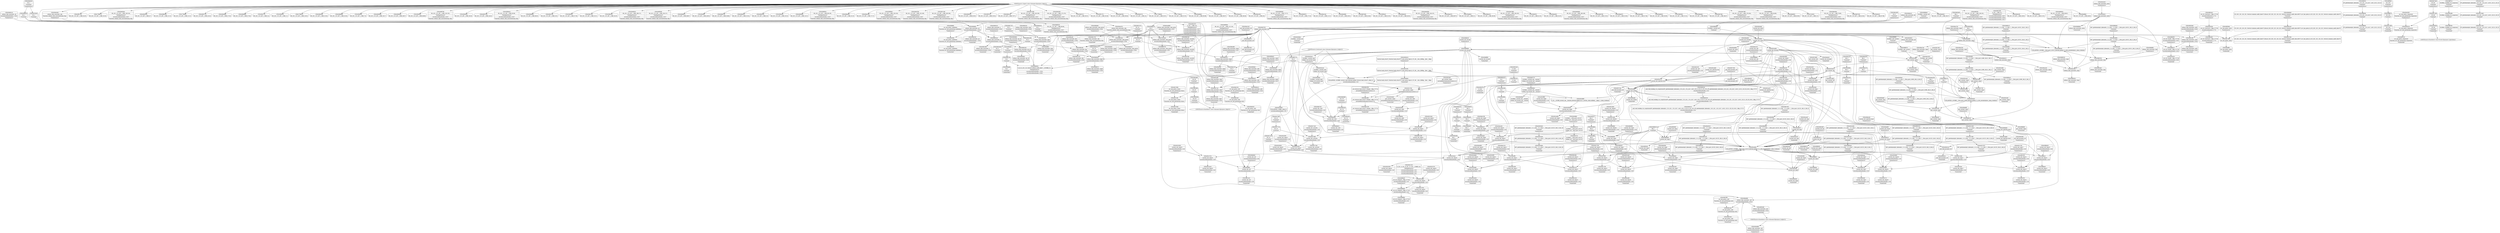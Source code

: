 digraph {
	CE0x58e8a10 [shape=record,shape=Mrecord,label="{CE0x58e8a10|selinux_shm_associate:_bb|*SummSource*}"]
	CE0x7615a50 [shape=record,shape=Mrecord,label="{CE0x7615a50|selinux_shm_associate:_shm_perm|security/selinux/hooks.c,5327}"]
	CE0x5957200 [shape=record,shape=Mrecord,label="{CE0x5957200|_call_void_mcount()_#3|*SummSource*}"]
	CE0x58e76f0 [shape=record,shape=Mrecord,label="{CE0x58e76f0|80:_i32,_112:_i8*,_:_CRE_176,184_|*MultipleSource*|security/selinux/hooks.c,5327|Function::selinux_shm_associate&Arg::shp::}"]
	CE0x58d8e50 [shape=record,shape=Mrecord,label="{CE0x58d8e50|current_sid:_do.end|*SummSource*}"]
	CE0x58d96a0 [shape=record,shape=Mrecord,label="{CE0x58d96a0|80:_i32,_112:_i8*,_:_CRE_84,88_|*MultipleSource*|security/selinux/hooks.c,5327|Function::selinux_shm_associate&Arg::shp::}"]
	CE0x58f4740 [shape=record,shape=Mrecord,label="{CE0x58f4740|i8_4|*Constant*}"]
	CE0x59211d0 [shape=record,shape=Mrecord,label="{CE0x59211d0|current_sid:_tmp21|security/selinux/hooks.c,218|*SummSink*}"]
	CE0x5955af0 [shape=record,shape=Mrecord,label="{CE0x5955af0|get_current:_tmp4|./arch/x86/include/asm/current.h,14|*SummSource*}"]
	CE0x5915700 [shape=record,shape=Mrecord,label="{CE0x5915700|current_sid:_tmp24|security/selinux/hooks.c,220|*SummSink*}"]
	CE0x58e81c0 [shape=record,shape=Mrecord,label="{CE0x58e81c0|selinux_shm_associate:_ad|security/selinux/hooks.c, 5324|*SummSource*}"]
	CE0x58fde10 [shape=record,shape=Mrecord,label="{CE0x58fde10|_ret_i32_%call3,_!dbg_!27729|security/selinux/hooks.c,5332}"]
	CE0x58e0640 [shape=record,shape=Mrecord,label="{CE0x58e0640|GLOBAL:_current_sid.__warned|Global_var:current_sid.__warned}"]
	CE0x58e31f0 [shape=record,shape=Mrecord,label="{CE0x58e31f0|current_sid:_call|security/selinux/hooks.c,218|*SummSink*}"]
	CE0x58c7b60 [shape=record,shape=Mrecord,label="{CE0x58c7b60|avc_has_perm:_tclass|Function::avc_has_perm&Arg::tclass::|*SummSource*}"]
	CE0x58fd9a0 [shape=record,shape=Mrecord,label="{CE0x58fd9a0|current_sid:_tmp2|*SummSink*}"]
	CE0x58e7300 [shape=record,shape=Mrecord,label="{CE0x58e7300|i32_(i32,_i32,_i16,_i32,_%struct.common_audit_data*)*_bitcast_(i32_(i32,_i32,_i16,_i32,_%struct.common_audit_data.495*)*_avc_has_perm_to_i32_(i32,_i32,_i16,_i32,_%struct.common_audit_data*)*)|*Constant*|*SummSink*}"]
	CE0x58f3bc0 [shape=record,shape=Mrecord,label="{CE0x58f3bc0|selinux_shm_associate:_tmp5|security/selinux/hooks.c,5327|*SummSource*}"]
	CE0x5904420 [shape=record,shape=Mrecord,label="{CE0x5904420|_call_void_mcount()_#3|*SummSink*}"]
	CE0x591b1a0 [shape=record,shape=Mrecord,label="{CE0x591b1a0|GLOBAL:_current_task|Global_var:current_task}"]
	CE0x58d8f60 [shape=record,shape=Mrecord,label="{CE0x58d8f60|current_sid:_do.end|*SummSink*}"]
	CE0x58d55a0 [shape=record,shape=Mrecord,label="{CE0x58d55a0|current_sid:_bb|*SummSink*}"]
	CE0x58e3f60 [shape=record,shape=Mrecord,label="{CE0x58e3f60|i64*_getelementptr_inbounds_(_11_x_i64_,_11_x_i64_*___llvm_gcov_ctr125,_i64_0,_i64_6)|*Constant*|*SummSink*}"]
	CE0x58cdb60 [shape=record,shape=Mrecord,label="{CE0x58cdb60|current_sid:_entry|*SummSink*}"]
	CE0x58d0080 [shape=record,shape=Mrecord,label="{CE0x58d0080|current_sid:_tmp5|security/selinux/hooks.c,218}"]
	CE0x58cb660 [shape=record,shape=Mrecord,label="{CE0x58cb660|selinux_shm_associate:_call|security/selinux/hooks.c,5325|*SummSource*}"]
	CE0x58d04d0 [shape=record,shape=Mrecord,label="{CE0x58d04d0|current_sid:_tmp7|security/selinux/hooks.c,218|*SummSink*}"]
	CE0x58e9650 [shape=record,shape=Mrecord,label="{CE0x58e9650|80:_i32,_112:_i8*,_:_CRE_62,63_}"]
	CE0x58d3ec0 [shape=record,shape=Mrecord,label="{CE0x58d3ec0|i32_1|*Constant*|*SummSink*}"]
	CE0x58e91e0 [shape=record,shape=Mrecord,label="{CE0x58e91e0|i64_5|*Constant*}"]
	CE0x51cb030 [shape=record,shape=Mrecord,label="{CE0x51cb030|80:_i32,_112:_i8*,_:_CRE_2,3_}"]
	CE0x5931640 [shape=record,shape=Mrecord,label="{CE0x5931640|get_current:_tmp2}"]
	CE0x58e0000 [shape=record,shape=Mrecord,label="{CE0x58e0000|current_sid:_tmp6|security/selinux/hooks.c,218|*SummSource*}"]
	CE0x58ca970 [shape=record,shape=Mrecord,label="{CE0x58ca970|current_sid:_tmp}"]
	CE0x58e0770 [shape=record,shape=Mrecord,label="{CE0x58e0770|GLOBAL:_current_sid.__warned|Global_var:current_sid.__warned|*SummSource*}"]
	CE0x5902510 [shape=record,shape=Mrecord,label="{CE0x5902510|i64*_getelementptr_inbounds_(_11_x_i64_,_11_x_i64_*___llvm_gcov_ctr125,_i64_0,_i64_6)|*Constant*|*SummSource*}"]
	CE0x58de3b0 [shape=record,shape=Mrecord,label="{CE0x58de3b0|80:_i32,_112:_i8*,_:_CRE_76,80_|*MultipleSource*|security/selinux/hooks.c,5327|Function::selinux_shm_associate&Arg::shp::}"]
	CE0x58ea2a0 [shape=record,shape=Mrecord,label="{CE0x58ea2a0|selinux_shm_associate:_tmp2|*SummSink*}"]
	CE0x5920490 [shape=record,shape=Mrecord,label="{CE0x5920490|i64*_getelementptr_inbounds_(_11_x_i64_,_11_x_i64_*___llvm_gcov_ctr125,_i64_0,_i64_10)|*Constant*|*SummSink*}"]
	CE0x58e4ae0 [shape=record,shape=Mrecord,label="{CE0x58e4ae0|current_sid:_tmp10|security/selinux/hooks.c,218}"]
	CE0x58e5120 [shape=record,shape=Mrecord,label="{CE0x58e5120|current_sid:_tmp11|security/selinux/hooks.c,218|*SummSource*}"]
	CE0x58fc520 [shape=record,shape=Mrecord,label="{CE0x58fc520|i1_true|*Constant*}"]
	CE0x58d1460 [shape=record,shape=Mrecord,label="{CE0x58d1460|selinux_shm_associate:_u|security/selinux/hooks.c,5330|*SummSink*}"]
	CE0x58d7200 [shape=record,shape=Mrecord,label="{CE0x58d7200|80:_i32,_112:_i8*,_:_CRE_43,44_}"]
	CE0x5915190 [shape=record,shape=Mrecord,label="{CE0x5915190|i64*_getelementptr_inbounds_(_2_x_i64_,_2_x_i64_*___llvm_gcov_ctr98,_i64_0,_i64_0)|*Constant*|*SummSink*}"]
	CE0x58d9250 [shape=record,shape=Mrecord,label="{CE0x58d9250|selinux_shm_associate:_tmp1|*SummSource*}"]
	CE0x58d05c0 [shape=record,shape=Mrecord,label="{CE0x58d05c0|selinux_shm_associate:_shm_perm1|security/selinux/hooks.c,5330|*SummSink*}"]
	CE0x58dcd10 [shape=record,shape=Mrecord,label="{CE0x58dcd10|selinux_shm_associate:_tmp4|security/selinux/hooks.c,5327}"]
	CE0x58e3300 [shape=record,shape=Mrecord,label="{CE0x58e3300|current_sid:_tobool|security/selinux/hooks.c,218|*SummSink*}"]
	CE0x58fd930 [shape=record,shape=Mrecord,label="{CE0x58fd930|current_sid:_tmp2|*SummSource*}"]
	CE0x58cb820 [shape=record,shape=Mrecord,label="{CE0x58cb820|selinux_shm_associate:_bb|*SummSink*}"]
	CE0x58ede40 [shape=record,shape=Mrecord,label="{CE0x58ede40|80:_i32,_112:_i8*,_:_CRE_67,68_}"]
	CE0x58eeb30 [shape=record,shape=Mrecord,label="{CE0x58eeb30|80:_i32,_112:_i8*,_:_CRE_26,27_}"]
	CE0x58ec750 [shape=record,shape=Mrecord,label="{CE0x58ec750|selinux_shm_associate:_shp|Function::selinux_shm_associate&Arg::shp::|*SummSink*}"]
	CE0x58df1f0 [shape=record,shape=Mrecord,label="{CE0x58df1f0|80:_i32,_112:_i8*,_:_CRE_100,102_|*MultipleSource*|security/selinux/hooks.c,5327|Function::selinux_shm_associate&Arg::shp::}"]
	CE0x58e08a0 [shape=record,shape=Mrecord,label="{CE0x58e08a0|GLOBAL:_current_sid.__warned|Global_var:current_sid.__warned|*SummSink*}"]
	CE0x5913720 [shape=record,shape=Mrecord,label="{CE0x5913720|current_sid:_tmp23|security/selinux/hooks.c,218}"]
	CE0x5901560 [shape=record,shape=Mrecord,label="{CE0x5901560|4:_i32,_:_CRE_0,2_|*MultipleSource*|security/selinux/hooks.c,5327|security/selinux/hooks.c,5332|security/selinux/hooks.c,5327}"]
	CE0x591d450 [shape=record,shape=Mrecord,label="{CE0x591d450|current_sid:_call4|security/selinux/hooks.c,218}"]
	CE0x58ea070 [shape=record,shape=Mrecord,label="{CE0x58ea070|_call_void_mcount()_#3}"]
	CE0x5917cb0 [shape=record,shape=Mrecord,label="{CE0x5917cb0|current_sid:_security|security/selinux/hooks.c,218|*SummSink*}"]
	CE0x58e0c90 [shape=record,shape=Mrecord,label="{CE0x58e0c90|80:_i32,_112:_i8*,_:_CRE_29,30_}"]
	CE0x58f0db0 [shape=record,shape=Mrecord,label="{CE0x58f0db0|80:_i32,_112:_i8*,_:_CRE_51,52_}"]
	CE0x58e3c30 [shape=record,shape=Mrecord,label="{CE0x58e3c30|current_sid:_tobool|security/selinux/hooks.c,218}"]
	CE0x58d9920 [shape=record,shape=Mrecord,label="{CE0x58d9920|80:_i32,_112:_i8*,_:_CRE_88,92_|*MultipleSource*|security/selinux/hooks.c,5327|Function::selinux_shm_associate&Arg::shp::}"]
	CE0x58e3fd0 [shape=record,shape=Mrecord,label="{CE0x58e3fd0|i64_3|*Constant*}"]
	CE0x58e5f80 [shape=record,shape=Mrecord,label="{CE0x58e5f80|i8_1|*Constant*|*SummSink*}"]
	CE0x58f9600 [shape=record,shape=Mrecord,label="{CE0x58f9600|current_sid:_call4|security/selinux/hooks.c,218|*SummSink*}"]
	CE0x58e2100 [shape=record,shape=Mrecord,label="{CE0x58e2100|_ret_%struct.task_struct*_%tmp4,_!dbg_!27714|./arch/x86/include/asm/current.h,14|*SummSink*}"]
	CE0x58e98b0 [shape=record,shape=Mrecord,label="{CE0x58e98b0|80:_i32,_112:_i8*,_:_CRE_64,65_}"]
	CE0x58d1ee0 [shape=record,shape=Mrecord,label="{CE0x58d1ee0|avc_has_perm:_ssid|Function::avc_has_perm&Arg::ssid::}"]
	CE0x58e3150 [shape=record,shape=Mrecord,label="{CE0x58e3150|current_sid:_call|security/selinux/hooks.c,218|*SummSource*}"]
	CE0x58e42e0 [shape=record,shape=Mrecord,label="{CE0x58e42e0|i64_2|*Constant*|*SummSource*}"]
	CE0x5917b80 [shape=record,shape=Mrecord,label="{CE0x5917b80|current_sid:_security|security/selinux/hooks.c,218}"]
	CE0x58cd7c0 [shape=record,shape=Mrecord,label="{CE0x58cd7c0|GLOBAL:___llvm_gcov_ctr125|Global_var:__llvm_gcov_ctr125|*SummSink*}"]
	CE0x58f1140 [shape=record,shape=Mrecord,label="{CE0x58f1140|80:_i32,_112:_i8*,_:_CRE_54,55_}"]
	CE0x58d8470 [shape=record,shape=Mrecord,label="{CE0x58d8470|i32_0|*Constant*}"]
	CE0x58e1f50 [shape=record,shape=Mrecord,label="{CE0x58e1f50|_ret_%struct.task_struct*_%tmp4,_!dbg_!27714|./arch/x86/include/asm/current.h,14|*SummSource*}"]
	CE0x778b970 [shape=record,shape=Mrecord,label="{CE0x778b970|80:_i32,_112:_i8*,_:_CRE_18,19_}"]
	CE0x58dc440 [shape=record,shape=Mrecord,label="{CE0x58dc440|avc_has_perm:_tsid|Function::avc_has_perm&Arg::tsid::}"]
	CE0x59191e0 [shape=record,shape=Mrecord,label="{CE0x59191e0|i64*_getelementptr_inbounds_(_11_x_i64_,_11_x_i64_*___llvm_gcov_ctr125,_i64_0,_i64_1)|*Constant*}"]
	CE0x58fef20 [shape=record,shape=Mrecord,label="{CE0x58fef20|i8*_getelementptr_inbounds_(_25_x_i8_,_25_x_i8_*_.str3,_i32_0,_i32_0)|*Constant*|*SummSource*}"]
	CE0x58deb40 [shape=record,shape=Mrecord,label="{CE0x58deb40|i64*_getelementptr_inbounds_(_11_x_i64_,_11_x_i64_*___llvm_gcov_ctr125,_i64_0,_i64_0)|*Constant*|*SummSink*}"]
	CE0x58e9320 [shape=record,shape=Mrecord,label="{CE0x58e9320|i64_5|*Constant*|*SummSink*}"]
	CE0x58cff80 [shape=record,shape=Mrecord,label="{CE0x58cff80|i64_0|*Constant*|*SummSink*}"]
	CE0x58ed3e0 [shape=record,shape=Mrecord,label="{CE0x58ed3e0|80:_i32,_112:_i8*,_:_CRE_136,144_|*MultipleSource*|security/selinux/hooks.c,5327|Function::selinux_shm_associate&Arg::shp::}"]
	CE0x58e5e10 [shape=record,shape=Mrecord,label="{CE0x58e5e10|i8_1|*Constant*|*SummSource*}"]
	CE0x5912380 [shape=record,shape=Mrecord,label="{CE0x5912380|current_sid:_tmp17|security/selinux/hooks.c,218}"]
	CE0x58dcf00 [shape=record,shape=Mrecord,label="{CE0x58dcf00|selinux_shm_associate:_tmp4|security/selinux/hooks.c,5327|*SummSink*}"]
	CE0x58fc6f0 [shape=record,shape=Mrecord,label="{CE0x58fc6f0|i64*_getelementptr_inbounds_(_2_x_i64_,_2_x_i64_*___llvm_gcov_ctr98,_i64_0,_i64_1)|*Constant*|*SummSource*}"]
	CE0x58eab80 [shape=record,shape=Mrecord,label="{CE0x58eab80|current_sid:_if.end|*SummSource*}"]
	CE0x59203e0 [shape=record,shape=Mrecord,label="{CE0x59203e0|i64*_getelementptr_inbounds_(_11_x_i64_,_11_x_i64_*___llvm_gcov_ctr125,_i64_0,_i64_10)|*Constant*|*SummSource*}"]
	CE0x58ff260 [shape=record,shape=Mrecord,label="{CE0x58ff260|i8*_getelementptr_inbounds_(_25_x_i8_,_25_x_i8_*_.str3,_i32_0,_i32_0)|*Constant*}"]
	CE0x58e03e0 [shape=record,shape=Mrecord,label="{CE0x58e03e0|80:_i32,_112:_i8*,_:_CRE_6,7_}"]
	CE0x5912180 [shape=record,shape=Mrecord,label="{CE0x5912180|i64*_getelementptr_inbounds_(_11_x_i64_,_11_x_i64_*___llvm_gcov_ctr125,_i64_0,_i64_9)|*Constant*|*SummSource*}"]
	CE0x58e0f60 [shape=record,shape=Mrecord,label="{CE0x58e0f60|current_sid:_sid|security/selinux/hooks.c,220}"]
	CE0x591ac70 [shape=record,shape=Mrecord,label="{CE0x591ac70|current_sid:_land.lhs.true}"]
	CE0x58fe480 [shape=record,shape=Mrecord,label="{CE0x58fe480|_ret_i32_%retval.0,_!dbg_!27728|security/selinux/avc.c,775|*SummSink*}"]
	CE0x5911900 [shape=record,shape=Mrecord,label="{CE0x5911900|i32_218|*Constant*|*SummSink*}"]
	CE0x5955840 [shape=record,shape=Mrecord,label="{CE0x5955840|i64*_getelementptr_inbounds_(_2_x_i64_,_2_x_i64_*___llvm_gcov_ctr98,_i64_0,_i64_1)|*Constant*}"]
	CE0x58f3d30 [shape=record,shape=Mrecord,label="{CE0x58f3d30|selinux_shm_associate:_tmp5|security/selinux/hooks.c,5327|*SummSink*}"]
	CE0x58db2d0 [shape=record,shape=Mrecord,label="{CE0x58db2d0|80:_i32,_112:_i8*,_:_CRE_12,13_}"]
	CE0x6f88750 [shape=record,shape=Mrecord,label="{CE0x6f88750|selinux_shm_associate:_shm_perm|security/selinux/hooks.c,5327|*SummSink*}"]
	CE0x778bbf0 [shape=record,shape=Mrecord,label="{CE0x778bbf0|80:_i32,_112:_i8*,_:_CRE_21,22_}"]
	CE0x58e9250 [shape=record,shape=Mrecord,label="{CE0x58e9250|i64_5|*Constant*|*SummSource*}"]
	CE0x58d7110 [shape=record,shape=Mrecord,label="{CE0x58d7110|80:_i32,_112:_i8*,_:_CRE_42,43_}"]
	CE0x5913850 [shape=record,shape=Mrecord,label="{CE0x5913850|current_sid:_tmp23|security/selinux/hooks.c,218|*SummSource*}"]
	CE0x58e0ab0 [shape=record,shape=Mrecord,label="{CE0x58e0ab0|80:_i32,_112:_i8*,_:_CRE_27,28_}"]
	CE0x58d4b60 [shape=record,shape=Mrecord,label="{CE0x58d4b60|80:_i32,_112:_i8*,_:_CRE_37,38_}"]
	CE0x58dc6c0 [shape=record,shape=Mrecord,label="{CE0x58dc6c0|avc_has_perm:_tsid|Function::avc_has_perm&Arg::tsid::|*SummSink*}"]
	CE0x58ec7c0 [shape=record,shape=Mrecord,label="{CE0x58ec7c0|80:_i32,_112:_i8*,_:_CRE_3,4_}"]
	CE0x5919d80 [shape=record,shape=Mrecord,label="{CE0x5919d80|0:_i8,_:_GCMR_current_sid.__warned_internal_global_i8_0,_section_.data.unlikely_,_align_1:_elem_0:default:}"]
	CE0x58cd9a0 [shape=record,shape=Mrecord,label="{CE0x58cd9a0|current_sid:_entry}"]
	CE0x592cfa0 [shape=record,shape=Mrecord,label="{CE0x592cfa0|get_current:_tmp3|*SummSink*}"]
	CE0x58d14d0 [shape=record,shape=Mrecord,label="{CE0x58d14d0|i32_3|*Constant*}"]
	CE0x58e7e70 [shape=record,shape=Mrecord,label="{CE0x58e7e70|i32_10|*Constant*|*SummSource*}"]
	CE0x58e1c60 [shape=record,shape=Mrecord,label="{CE0x58e1c60|get_current:_entry|*SummSource*}"]
	CE0x58f9490 [shape=record,shape=Mrecord,label="{CE0x58f9490|current_sid:_call4|security/selinux/hooks.c,218|*SummSource*}"]
	CE0x58f4a60 [shape=record,shape=Mrecord,label="{CE0x58f4a60|i8_4|*Constant*|*SummSink*}"]
	CE0x5918c30 [shape=record,shape=Mrecord,label="{CE0x5918c30|current_sid:_tmp|*SummSink*}"]
	CE0x58c7af0 [shape=record,shape=Mrecord,label="{CE0x58c7af0|avc_has_perm:_tclass|Function::avc_has_perm&Arg::tclass::}"]
	CE0x58e6230 [shape=record,shape=Mrecord,label="{CE0x58e6230|_call_void_lockdep_rcu_suspicious(i8*_getelementptr_inbounds_(_25_x_i8_,_25_x_i8_*_.str3,_i32_0,_i32_0),_i32_218,_i8*_getelementptr_inbounds_(_45_x_i8_,_45_x_i8_*_.str12,_i32_0,_i32_0))_#10,_!dbg_!27727|security/selinux/hooks.c,218}"]
	CE0x58dc2a0 [shape=record,shape=Mrecord,label="{CE0x58dc2a0|selinux_shm_associate:_security|security/selinux/hooks.c,5327|*SummSource*}"]
	CE0x5915ad0 [shape=record,shape=Mrecord,label="{CE0x5915ad0|get_current:_bb|*SummSink*}"]
	CE0x58c7bd0 [shape=record,shape=Mrecord,label="{CE0x58c7bd0|avc_has_perm:_tclass|Function::avc_has_perm&Arg::tclass::|*SummSink*}"]
	CE0x58e4ff0 [shape=record,shape=Mrecord,label="{CE0x58e4ff0|current_sid:_tmp11|security/selinux/hooks.c,218}"]
	CE0x58e1b20 [shape=record,shape=Mrecord,label="{CE0x58e1b20|GLOBAL:_get_current|*Constant*|*SummSink*}"]
	CE0x58fe830 [shape=record,shape=Mrecord,label="{CE0x58fe830|_ret_i32_%call3,_!dbg_!27729|security/selinux/hooks.c,5332|*SummSource*}"]
	CE0x5920e50 [shape=record,shape=Mrecord,label="{CE0x5920e50|COLLAPSED:_GCMRE_current_task_external_global_%struct.task_struct*:_elem_0::|security/selinux/hooks.c,218}"]
	CE0x58e10c0 [shape=record,shape=Mrecord,label="{CE0x58e10c0|current_sid:_sid|security/selinux/hooks.c,220|*SummSink*}"]
	CE0x58e4100 [shape=record,shape=Mrecord,label="{CE0x58e4100|i64_3|*Constant*|*SummSource*}"]
	CE0x58d9de0 [shape=record,shape=Mrecord,label="{CE0x58d9de0|_ret_i32_%tmp24,_!dbg_!27742|security/selinux/hooks.c,220}"]
	CE0x58e1050 [shape=record,shape=Mrecord,label="{CE0x58e1050|i64*_getelementptr_inbounds_(_2_x_i64_,_2_x_i64_*___llvm_gcov_ctr98,_i64_0,_i64_0)|*Constant*}"]
	CE0x5931720 [shape=record,shape=Mrecord,label="{CE0x5931720|get_current:_tmp2|*SummSink*}"]
	CE0x58cfe10 [shape=record,shape=Mrecord,label="{CE0x58cfe10|i64_0|*Constant*|*SummSource*}"]
	CE0x58e9fb0 [shape=record,shape=Mrecord,label="{CE0x58e9fb0|i64*_getelementptr_inbounds_(_2_x_i64_,_2_x_i64_*___llvm_gcov_ctr312,_i64_0,_i64_1)|*Constant*|*SummSink*}"]
	CE0x58c74f0 [shape=record,shape=Mrecord,label="{CE0x58c74f0|avc_has_perm:_entry}"]
	CE0x58e62a0 [shape=record,shape=Mrecord,label="{CE0x58e62a0|_call_void_lockdep_rcu_suspicious(i8*_getelementptr_inbounds_(_25_x_i8_,_25_x_i8_*_.str3,_i32_0,_i32_0),_i32_218,_i8*_getelementptr_inbounds_(_45_x_i8_,_45_x_i8_*_.str12,_i32_0,_i32_0))_#10,_!dbg_!27727|security/selinux/hooks.c,218|*SummSource*}"]
	CE0x58f4b60 [shape=record,shape=Mrecord,label="{CE0x58f4b60|selinux_shm_associate:_shm_perm1|security/selinux/hooks.c,5330|*SummSource*}"]
	CE0x58fbac0 [shape=record,shape=Mrecord,label="{CE0x58fbac0|current_sid:_tmp13|security/selinux/hooks.c,218}"]
	CE0x58eb740 [shape=record,shape=Mrecord,label="{CE0x58eb740|current_sid:_cred|security/selinux/hooks.c,218|*SummSource*}"]
	CE0x58d53c0 [shape=record,shape=Mrecord,label="{CE0x58d53c0|current_sid:_bb}"]
	CE0x59002a0 [shape=record,shape=Mrecord,label="{CE0x59002a0|selinux_shm_associate:_u|security/selinux/hooks.c,5330}"]
	CE0x5920500 [shape=record,shape=Mrecord,label="{CE0x5920500|current_sid:_tmp19|security/selinux/hooks.c,218|*SummSink*}"]
	CE0x58f4c60 [shape=record,shape=Mrecord,label="{CE0x58f4c60|selinux_shm_associate:_key|security/selinux/hooks.c,5330}"]
	CE0x58eb9c0 [shape=record,shape=Mrecord,label="{CE0x58eb9c0|80:_i32,_112:_i8*,_:_CRE_1,2_}"]
	"CONST[source:2(external),value:2(dynamic)][purpose:{subject}]"
	CE0x591f5a0 [shape=record,shape=Mrecord,label="{CE0x591f5a0|current_sid:_tmp17|security/selinux/hooks.c,218|*SummSink*}"]
	CE0x5957130 [shape=record,shape=Mrecord,label="{CE0x5957130|_call_void_mcount()_#3}"]
	CE0x778ba10 [shape=record,shape=Mrecord,label="{CE0x778ba10|80:_i32,_112:_i8*,_:_CRE_19,20_}"]
	CE0x58c8050 [shape=record,shape=Mrecord,label="{CE0x58c8050|i32_64|*Constant*|*SummSink*}"]
	CE0x58fdf60 [shape=record,shape=Mrecord,label="{CE0x58fdf60|avc_has_perm:_auditdata|Function::avc_has_perm&Arg::auditdata::|*SummSource*}"]
	CE0x58ee400 [shape=record,shape=Mrecord,label="{CE0x58ee400|i32_10|*Constant*}"]
	CE0x58e9be0 [shape=record,shape=Mrecord,label="{CE0x58e9be0|selinux_shm_associate:_ad|security/selinux/hooks.c, 5324}"]
	CE0x59014f0 [shape=record,shape=Mrecord,label="{CE0x59014f0|selinux_shm_associate:_call3|security/selinux/hooks.c,5332}"]
	CE0x58d2040 [shape=record,shape=Mrecord,label="{CE0x58d2040|avc_has_perm:_ssid|Function::avc_has_perm&Arg::ssid::|*SummSink*}"]
	CE0x58fe0e0 [shape=record,shape=Mrecord,label="{CE0x58fe0e0|avc_has_perm:_auditdata|Function::avc_has_perm&Arg::auditdata::|*SummSink*}"]
	CE0x58eea40 [shape=record,shape=Mrecord,label="{CE0x58eea40|80:_i32,_112:_i8*,_:_CRE_25,26_}"]
	CE0x58dba50 [shape=record,shape=Mrecord,label="{CE0x58dba50|get_current:_tmp|*SummSink*}"]
	CE0x58ff4b0 [shape=record,shape=Mrecord,label="{CE0x58ff4b0|i8*_getelementptr_inbounds_(_25_x_i8_,_25_x_i8_*_.str3,_i32_0,_i32_0)|*Constant*|*SummSink*}"]
	CE0x5900890 [shape=record,shape=Mrecord,label="{CE0x5900890|selinux_shm_associate:_ipc_id|security/selinux/hooks.c,5330|*SummSource*}"]
	CE0x5956410 [shape=record,shape=Mrecord,label="{CE0x5956410|%struct.task_struct*_(%struct.task_struct**)*_asm_movq_%gs:$_1:P_,$0_,_r,im,_dirflag_,_fpsr_,_flags_|*SummSource*}"]
	CE0x58cdaa0 [shape=record,shape=Mrecord,label="{CE0x58cdaa0|current_sid:_entry|*SummSource*}"]
	CE0x58dbd40 [shape=record,shape=Mrecord,label="{CE0x58dbd40|i64*_getelementptr_inbounds_(_2_x_i64_,_2_x_i64_*___llvm_gcov_ctr312,_i64_0,_i64_0)|*Constant*|*SummSource*}"]
	CE0x58ea690 [shape=record,shape=Mrecord,label="{CE0x58ea690|selinux_shm_associate:_tmp3}"]
	CE0x58dab90 [shape=record,shape=Mrecord,label="{CE0x58dab90|80:_i32,_112:_i8*,_:_CRE_33,34_}"]
	CE0x58ebfb0 [shape=record,shape=Mrecord,label="{CE0x58ebfb0|80:_i32,_112:_i8*,_:_CRE_7,8_}"]
	CE0x58d3880 [shape=record,shape=Mrecord,label="{CE0x58d3880|80:_i32,_112:_i8*,_:_CRE_16,17_}"]
	CE0x58f4320 [shape=record,shape=Mrecord,label="{CE0x58f4320|selinux_shm_associate:_type|security/selinux/hooks.c,5329|*SummSource*}"]
	CE0x58f2a40 [shape=record,shape=Mrecord,label="{CE0x58f2a40|selinux_shm_associate:_tmp|*SummSink*}"]
	CE0x5900e20 [shape=record,shape=Mrecord,label="{CE0x5900e20|selinux_shm_associate:_sid2|security/selinux/hooks.c,5332}"]
	CE0x58d4aa0 [shape=record,shape=Mrecord,label="{CE0x58d4aa0|80:_i32,_112:_i8*,_:_CRE_36,37_}"]
	CE0x591ad40 [shape=record,shape=Mrecord,label="{CE0x591ad40|current_sid:_land.lhs.true|*SummSource*}"]
	CE0x58edf40 [shape=record,shape=Mrecord,label="{CE0x58edf40|80:_i32,_112:_i8*,_:_CRE_68,69_}"]
	CE0x58c8580 [shape=record,shape=Mrecord,label="{CE0x58c8580|avc_has_perm:_auditdata|Function::avc_has_perm&Arg::auditdata::}"]
	CE0x591a060 [shape=record,shape=Mrecord,label="{CE0x591a060|current_sid:_tmp8|security/selinux/hooks.c,218|*SummSink*}"]
	CE0x58df790 [shape=record,shape=Mrecord,label="{CE0x58df790|80:_i32,_112:_i8*,_:_CRE_120,128_|*MultipleSource*|security/selinux/hooks.c,5327|Function::selinux_shm_associate&Arg::shp::}"]
	CE0x5921760 [shape=record,shape=Mrecord,label="{CE0x5921760|current_sid:_tmp15|security/selinux/hooks.c,218|*SummSource*}"]
	CE0x58c81b0 [shape=record,shape=Mrecord,label="{CE0x58c81b0|_ret_i32_%retval.0,_!dbg_!27728|security/selinux/avc.c,775}"]
	CE0x58eb810 [shape=record,shape=Mrecord,label="{CE0x58eb810|current_sid:_cred|security/selinux/hooks.c,218|*SummSink*}"]
	CE0x58e0ba0 [shape=record,shape=Mrecord,label="{CE0x58e0ba0|80:_i32,_112:_i8*,_:_CRE_28,29_}"]
	CE0x5919f60 [shape=record,shape=Mrecord,label="{CE0x5919f60|current_sid:_tmp8|security/selinux/hooks.c,218|*SummSource*}"]
	CE0x58d7330 [shape=record,shape=Mrecord,label="{CE0x58d7330|80:_i32,_112:_i8*,_:_CRE_44,45_}"]
	CE0x58d9ac0 [shape=record,shape=Mrecord,label="{CE0x58d9ac0|80:_i32,_112:_i8*,_:_CRE_92,96_|*MultipleSource*|security/selinux/hooks.c,5327|Function::selinux_shm_associate&Arg::shp::}"]
	CE0x58ea730 [shape=record,shape=Mrecord,label="{CE0x58ea730|selinux_shm_associate:_tmp3|*SummSource*}"]
	CE0x58e8880 [shape=record,shape=Mrecord,label="{CE0x58e8880|80:_i32,_112:_i8*,_:_CRE_60,61_}"]
	CE0x58cb730 [shape=record,shape=Mrecord,label="{CE0x58cb730|selinux_shm_associate:_bb}"]
	CE0x591d200 [shape=record,shape=Mrecord,label="{CE0x591d200|current_sid:_tmp20|security/selinux/hooks.c,218|*SummSink*}"]
	CE0x5918180 [shape=record,shape=Mrecord,label="{CE0x5918180|current_sid:_tmp22|security/selinux/hooks.c,218}"]
	CE0x5903150 [shape=record,shape=Mrecord,label="{CE0x5903150|i64*_getelementptr_inbounds_(_11_x_i64_,_11_x_i64_*___llvm_gcov_ctr125,_i64_0,_i64_8)|*Constant*}"]
	CE0x5915910 [shape=record,shape=Mrecord,label="{CE0x5915910|get_current:_bb}"]
	CE0x58d19e0 [shape=record,shape=Mrecord,label="{CE0x58d19e0|selinux_shm_associate:_call3|security/selinux/hooks.c,5332|*SummSource*}"]
	CE0x58fc2f0 [shape=record,shape=Mrecord,label="{CE0x58fc2f0|current_sid:_tmp14|security/selinux/hooks.c,218|*SummSink*}"]
	CE0x58e6310 [shape=record,shape=Mrecord,label="{CE0x58e6310|_call_void_lockdep_rcu_suspicious(i8*_getelementptr_inbounds_(_25_x_i8_,_25_x_i8_*_.str3,_i32_0,_i32_0),_i32_218,_i8*_getelementptr_inbounds_(_45_x_i8_,_45_x_i8_*_.str12,_i32_0,_i32_0))_#10,_!dbg_!27727|security/selinux/hooks.c,218|*SummSink*}"]
	CE0x58e4d90 [shape=record,shape=Mrecord,label="{CE0x58e4d90|current_sid:_tmp10|security/selinux/hooks.c,218|*SummSink*}"]
	CE0x58db6f0 [shape=record,shape=Mrecord,label="{CE0x58db6f0|selinux_shm_associate:_tmp|*SummSource*}"]
	CE0x58ec140 [shape=record,shape=Mrecord,label="{CE0x58ec140|80:_i32,_112:_i8*,_:_CRE_9,10_}"]
	CE0x58e84f0 [shape=record,shape=Mrecord,label="{CE0x58e84f0|80:_i32,_112:_i8*,_:_CRE_57,58_}"]
	CE0x59009a0 [shape=record,shape=Mrecord,label="{CE0x59009a0|selinux_shm_associate:_ipc_id|security/selinux/hooks.c,5330|*SummSink*}"]
	CE0x5901f90 [shape=record,shape=Mrecord,label="{CE0x5901f90|current_sid:_tmp12|security/selinux/hooks.c,218|*SummSource*}"]
	CE0x58ceb60 [shape=record,shape=Mrecord,label="{CE0x58ceb60|current_sid:_if.then}"]
	CE0x58e8010 [shape=record,shape=Mrecord,label="{CE0x58e8010|i32_10|*Constant*|*SummSink*}"]
	CE0x58dd2a0 [shape=record,shape=Mrecord,label="{CE0x58dd2a0|i64*_getelementptr_inbounds_(_11_x_i64_,_11_x_i64_*___llvm_gcov_ctr125,_i64_0,_i64_1)|*Constant*|*SummSink*}"]
	CE0x58ec1e0 [shape=record,shape=Mrecord,label="{CE0x58ec1e0|80:_i32,_112:_i8*,_:_CRE_10,11_}"]
	CE0x58dac80 [shape=record,shape=Mrecord,label="{CE0x58dac80|80:_i32,_112:_i8*,_:_CRE_34,35_}"]
	CE0x58d00f0 [shape=record,shape=Mrecord,label="{CE0x58d00f0|current_sid:_tmp5|security/selinux/hooks.c,218|*SummSource*}"]
	CE0x5900b10 [shape=record,shape=Mrecord,label="{CE0x5900b10|selinux_shm_associate:_sid2|security/selinux/hooks.c,5332|*SummSink*}"]
	CE0x58ff970 [shape=record,shape=Mrecord,label="{CE0x58ff970|i32_218|*Constant*}"]
	CE0x58fe2a0 [shape=record,shape=Mrecord,label="{CE0x58fe2a0|_ret_i32_%retval.0,_!dbg_!27728|security/selinux/avc.c,775|*SummSource*}"]
	CE0x58edb20 [shape=record,shape=Mrecord,label="{CE0x58edb20|80:_i32,_112:_i8*,_:_CRE_168,172_|*MultipleSource*|security/selinux/hooks.c,5327|Function::selinux_shm_associate&Arg::shp::}"]
	CE0x58cd510 [shape=record,shape=Mrecord,label="{CE0x58cd510|GLOBAL:___llvm_gcov_ctr125|Global_var:__llvm_gcov_ctr125}"]
	CE0x58df3d0 [shape=record,shape=Mrecord,label="{CE0x58df3d0|80:_i32,_112:_i8*,_:_CRE_104,112_|*MultipleSource*|security/selinux/hooks.c,5327|Function::selinux_shm_associate&Arg::shp::}"]
	CE0x58e58f0 [shape=record,shape=Mrecord,label="{CE0x58e58f0|GLOBAL:_lockdep_rcu_suspicious|*Constant*}"]
	CE0x58e9b10 [shape=record,shape=Mrecord,label="{CE0x58e9b10|80:_i32,_112:_i8*,_:_CRE_66,67_}"]
	CE0x58e6b70 [shape=record,shape=Mrecord,label="{CE0x58e6b70|selinux_shm_associate:_tmp6|security/selinux/hooks.c,5330|*SummSink*}"]
	CE0x5930eb0 [shape=record,shape=Mrecord,label="{CE0x5930eb0|get_current:_tmp|*SummSource*}"]
	CE0x58d0ff0 [shape=record,shape=Mrecord,label="{CE0x58d0ff0|selinux_shm_associate:_type|security/selinux/hooks.c,5329|*SummSink*}"]
	CE0x58f5200 [shape=record,shape=Mrecord,label="{CE0x58f5200|selinux_shm_associate:_shm_perm1|security/selinux/hooks.c,5330}"]
	CE0x58eeff0 [shape=record,shape=Mrecord,label="{CE0x58eeff0|80:_i32,_112:_i8*,_:_CRE_49,50_}"]
	CE0x591ae90 [shape=record,shape=Mrecord,label="{CE0x591ae90|current_sid:_do.body}"]
	CE0x5902f70 [shape=record,shape=Mrecord,label="{CE0x5902f70|i1_true|*Constant*|*SummSink*}"]
	"CONST[source:0(mediator),value:2(dynamic)][purpose:{object}]"
	CE0x5902390 [shape=record,shape=Mrecord,label="{CE0x5902390|i64*_getelementptr_inbounds_(_11_x_i64_,_11_x_i64_*___llvm_gcov_ctr125,_i64_0,_i64_6)|*Constant*}"]
	CE0x58cdd60 [shape=record,shape=Mrecord,label="{CE0x58cdd60|i64*_getelementptr_inbounds_(_2_x_i64_,_2_x_i64_*___llvm_gcov_ctr312,_i64_0,_i64_0)|*Constant*}"]
	CE0x58e4270 [shape=record,shape=Mrecord,label="{CE0x58e4270|i64_2|*Constant*}"]
	CE0x5917840 [shape=record,shape=Mrecord,label="{CE0x5917840|i32_22|*Constant*|*SummSource*}"]
	CE0x58f2600 [shape=record,shape=Mrecord,label="{CE0x58f2600|current_sid:_tmp1|*SummSource*}"]
	CE0x58fbb30 [shape=record,shape=Mrecord,label="{CE0x58fbb30|current_sid:_tmp13|security/selinux/hooks.c,218|*SummSource*}"]
	CE0x58e1bd0 [shape=record,shape=Mrecord,label="{CE0x58e1bd0|get_current:_entry}"]
	CE0x58d1f80 [shape=record,shape=Mrecord,label="{CE0x58d1f80|avc_has_perm:_ssid|Function::avc_has_perm&Arg::ssid::|*SummSource*}"]
	CE0x5920190 [shape=record,shape=Mrecord,label="{CE0x5920190|i64*_getelementptr_inbounds_(_11_x_i64_,_11_x_i64_*___llvm_gcov_ctr125,_i64_0,_i64_10)|*Constant*}"]
	CE0x58fdd00 [shape=record,shape=Mrecord,label="{CE0x58fdd00|get_current:_tmp1|*SummSink*}"]
	CE0x58d9ee0 [shape=record,shape=Mrecord,label="{CE0x58d9ee0|_ret_i32_%tmp24,_!dbg_!27742|security/selinux/hooks.c,220|*SummSource*}"]
	CE0x58e8750 [shape=record,shape=Mrecord,label="{CE0x58e8750|80:_i32,_112:_i8*,_:_CRE_59,60_}"]
	CE0x5902100 [shape=record,shape=Mrecord,label="{CE0x5902100|current_sid:_tmp12|security/selinux/hooks.c,218|*SummSink*}"]
	CE0x58ec6e0 [shape=record,shape=Mrecord,label="{CE0x58ec6e0|selinux_shm_associate:_shp|Function::selinux_shm_associate&Arg::shp::|*SummSource*}"]
	CE0x58e6b00 [shape=record,shape=Mrecord,label="{CE0x58e6b00|selinux_shm_associate:_tmp6|security/selinux/hooks.c,5330|*SummSource*}"]
	CE0x5920890 [shape=record,shape=Mrecord,label="{CE0x5920890|current_sid:_tmp20|security/selinux/hooks.c,218|*SummSource*}"]
	CE0x591fc70 [shape=record,shape=Mrecord,label="{CE0x591fc70|current_sid:_tmp18|security/selinux/hooks.c,218|*SummSink*}"]
	CE0x58e5810 [shape=record,shape=Mrecord,label="{CE0x58e5810|i64*_getelementptr_inbounds_(_11_x_i64_,_11_x_i64_*___llvm_gcov_ctr125,_i64_0,_i64_8)|*Constant*|*SummSource*}"]
	CE0x591b2f0 [shape=record,shape=Mrecord,label="{CE0x591b2f0|%struct.task_struct*_(%struct.task_struct**)*_asm_movq_%gs:$_1:P_,$0_,_r,im,_dirflag_,_fpsr_,_flags_}"]
	CE0x58d86e0 [shape=record,shape=Mrecord,label="{CE0x58d86e0|GLOBAL:_current_sid|*Constant*|*SummSource*}"]
	CE0x58ee810 [shape=record,shape=Mrecord,label="{CE0x58ee810|80:_i32,_112:_i8*,_:_CRE_23,24_}"]
	CE0x58c82f0 [shape=record,shape=Mrecord,label="{CE0x58c82f0|avc_has_perm:_requested|Function::avc_has_perm&Arg::requested::|*SummSource*}"]
	CE0x58e0340 [shape=record,shape=Mrecord,label="{CE0x58e0340|80:_i32,_112:_i8*,_:_CRE_5,6_}"]
	CE0x59206f0 [shape=record,shape=Mrecord,label="{CE0x59206f0|current_sid:_tmp20|security/selinux/hooks.c,218}"]
	CE0x58daaa0 [shape=record,shape=Mrecord,label="{CE0x58daaa0|80:_i32,_112:_i8*,_:_CRE_32,33_}"]
	CE0x58dcb00 [shape=record,shape=Mrecord,label="{CE0x58dcb00|i16_28|*Constant*|*SummSink*}"]
	CE0x58d36a0 [shape=record,shape=Mrecord,label="{CE0x58d36a0|80:_i32,_112:_i8*,_:_CRE_14,15_}"]
	CE0x5913a20 [shape=record,shape=Mrecord,label="{CE0x5913a20|current_sid:_tmp23|security/selinux/hooks.c,218|*SummSink*}"]
	CE0x58e8e40 [shape=record,shape=Mrecord,label="{CE0x58e8e40|i64_4|*Constant*}"]
	CE0x58fbe30 [shape=record,shape=Mrecord,label="{CE0x58fbe30|i64*_getelementptr_inbounds_(_11_x_i64_,_11_x_i64_*___llvm_gcov_ctr125,_i64_0,_i64_8)|*Constant*|*SummSink*}"]
	CE0x58df050 [shape=record,shape=Mrecord,label="{CE0x58df050|80:_i32,_112:_i8*,_:_CRE_96,100_|*MultipleSource*|security/selinux/hooks.c,5327|Function::selinux_shm_associate&Arg::shp::}"]
	CE0x58daa00 [shape=record,shape=Mrecord,label="{CE0x58daa00|80:_i32,_112:_i8*,_:_CRE_31,32_}"]
	CE0x58cd280 [shape=record,shape=Mrecord,label="{CE0x58cd280|current_sid:_tmp4|security/selinux/hooks.c,218|*SummSink*}"]
	CE0x591abd0 [shape=record,shape=Mrecord,label="{CE0x591abd0|current_sid:_land.lhs.true2|*SummSink*}"]
	CE0x5913dc0 [shape=record,shape=Mrecord,label="{CE0x5913dc0|i32_1|*Constant*}"]
	CE0x5903e90 [shape=record,shape=Mrecord,label="{CE0x5903e90|current_sid:_tmp3}"]
	CE0x58ee2d0 [shape=record,shape=Mrecord,label="{CE0x58ee2d0|80:_i32,_112:_i8*,_:_CRE_71,72_}"]
	CE0x58cd690 [shape=record,shape=Mrecord,label="{CE0x58cd690|GLOBAL:___llvm_gcov_ctr125|Global_var:__llvm_gcov_ctr125|*SummSource*}"]
	CE0x58d0220 [shape=record,shape=Mrecord,label="{CE0x58d0220|current_sid:_tmp7|security/selinux/hooks.c,218}"]
	CE0x58dfa30 [shape=record,shape=Mrecord,label="{CE0x58dfa30|current_sid:_tmp5|security/selinux/hooks.c,218|*SummSink*}"]
	CE0x58d85d0 [shape=record,shape=Mrecord,label="{CE0x58d85d0|GLOBAL:_current_sid|*Constant*}"]
	CE0x58dc550 [shape=record,shape=Mrecord,label="{CE0x58dc550|avc_has_perm:_tsid|Function::avc_has_perm&Arg::tsid::|*SummSource*}"]
	CE0x591f830 [shape=record,shape=Mrecord,label="{CE0x591f830|current_sid:_tmp19|security/selinux/hooks.c,218|*SummSource*}"]
	CE0x5902b20 [shape=record,shape=Mrecord,label="{CE0x5902b20|GLOBAL:_current_task|Global_var:current_task|*SummSource*}"]
	CE0x58ff780 [shape=record,shape=Mrecord,label="{CE0x58ff780|GLOBAL:_lockdep_rcu_suspicious|*Constant*|*SummSink*}"]
	CE0x58df940 [shape=record,shape=Mrecord,label="{CE0x58df940|80:_i32,_112:_i8*,_:_CRE_128,136_|*MultipleSource*|security/selinux/hooks.c,5327|Function::selinux_shm_associate&Arg::shp::}"]
	CE0x58eb4b0 [shape=record,shape=Mrecord,label="{CE0x58eb4b0|i32_78|*Constant*|*SummSource*}"]
	CE0x58ffc60 [shape=record,shape=Mrecord,label="{CE0x58ffc60|i32_218|*Constant*|*SummSource*}"]
	CE0x591f9d0 [shape=record,shape=Mrecord,label="{CE0x591f9d0|current_sid:_tmp18|security/selinux/hooks.c,218}"]
	CE0x5915480 [shape=record,shape=Mrecord,label="{CE0x5915480|current_sid:_tmp24|security/selinux/hooks.c,220}"]
	CE0x59217d0 [shape=record,shape=Mrecord,label="{CE0x59217d0|current_sid:_tmp15|security/selinux/hooks.c,218|*SummSink*}"]
	CE0x58ed760 [shape=record,shape=Mrecord,label="{CE0x58ed760|80:_i32,_112:_i8*,_:_CRE_152,160_|*MultipleSource*|security/selinux/hooks.c,5327|Function::selinux_shm_associate&Arg::shp::}"]
	CE0x5911bd0 [shape=record,shape=Mrecord,label="{CE0x5911bd0|i8*_getelementptr_inbounds_(_45_x_i8_,_45_x_i8_*_.str12,_i32_0,_i32_0)|*Constant*}"]
	CE0x58e90e0 [shape=record,shape=Mrecord,label="{CE0x58e90e0|i64_4|*Constant*|*SummSink*}"]
	CE0x58f50b0 [shape=record,shape=Mrecord,label="{CE0x58f50b0|avc_has_perm:_entry|*SummSource*}"]
	CE0x58e6e10 [shape=record,shape=Mrecord,label="{CE0x58e6e10|selinux_shm_associate:_call3|security/selinux/hooks.c,5332|*SummSink*}"]
	CE0x5911cb0 [shape=record,shape=Mrecord,label="{CE0x5911cb0|i8*_getelementptr_inbounds_(_45_x_i8_,_45_x_i8_*_.str12,_i32_0,_i32_0)|*Constant*|*SummSink*}"]
	CE0x58d35d0 [shape=record,shape=Mrecord,label="{CE0x58d35d0|i64_1|*Constant*}"]
	CE0x58ca9e0 [shape=record,shape=Mrecord,label="{CE0x58ca9e0|COLLAPSED:_GCMRE___llvm_gcov_ctr125_internal_global_11_x_i64_zeroinitializer:_elem_0:default:}"]
	CE0x593f5e0 [shape=record,shape=Mrecord,label="{CE0x593f5e0|i64*_getelementptr_inbounds_(_2_x_i64_,_2_x_i64_*___llvm_gcov_ctr98,_i64_0,_i64_0)|*Constant*|*SummSource*}"]
	CE0x58eb440 [shape=record,shape=Mrecord,label="{CE0x58eb440|i32_78|*Constant*|*SummSink*}"]
	CE0x58d8c10 [shape=record,shape=Mrecord,label="{CE0x58d8c10|current_sid:_if.end|*SummSink*}"]
	CE0x5912960 [shape=record,shape=Mrecord,label="{CE0x5912960|get_current:_tmp3}"]
	CE0x58eb2a0 [shape=record,shape=Mrecord,label="{CE0x58eb2a0|i32_78|*Constant*}"]
	CE0x59210e0 [shape=record,shape=Mrecord,label="{CE0x59210e0|current_sid:_tmp21|security/selinux/hooks.c,218|*SummSource*}"]
	CE0x58f2820 [shape=record,shape=Mrecord,label="{CE0x58f2820|current_sid:_tmp1|*SummSink*}"]
	CE0x58cd8a0 [shape=record,shape=Mrecord,label="{CE0x58cd8a0|GLOBAL:_current_sid|*Constant*|*SummSink*}"]
	CE0x58d0630 [shape=record,shape=Mrecord,label="{CE0x58d0630|0:_i8,_8:_i32,_24:_%struct.selinux_audit_data*,_:_SCMRE_0,1_|*MultipleSource*|security/selinux/hooks.c, 5324|security/selinux/hooks.c,5329}"]
	CE0x58e7c90 [shape=record,shape=Mrecord,label="{CE0x58e7c90|80:_i32,_112:_i8*,_:_CRE_200,208_|*MultipleSource*|security/selinux/hooks.c,5327|Function::selinux_shm_associate&Arg::shp::}"]
	CE0x58ea7a0 [shape=record,shape=Mrecord,label="{CE0x58ea7a0|selinux_shm_associate:_tmp3|*SummSink*}"]
	CE0x58d03a0 [shape=record,shape=Mrecord,label="{CE0x58d03a0|current_sid:_tmp7|security/selinux/hooks.c,218|*SummSource*}"]
	CE0x5917c40 [shape=record,shape=Mrecord,label="{CE0x5917c40|current_sid:_security|security/selinux/hooks.c,218|*SummSource*}"]
	CE0x58e9550 [shape=record,shape=Mrecord,label="{CE0x58e9550|80:_i32,_112:_i8*,_:_CRE_61,62_}"]
	CE0x58f1010 [shape=record,shape=Mrecord,label="{CE0x58f1010|80:_i32,_112:_i8*,_:_CRE_53,54_}"]
	CE0x58e5290 [shape=record,shape=Mrecord,label="{CE0x58e5290|current_sid:_tmp11|security/selinux/hooks.c,218|*SummSink*}"]
	CE0x58dcd80 [shape=record,shape=Mrecord,label="{CE0x58dcd80|selinux_shm_associate:_tmp4|security/selinux/hooks.c,5327|*SummSource*}"]
	CE0x59042c0 [shape=record,shape=Mrecord,label="{CE0x59042c0|_call_void_mcount()_#3}"]
	CE0x58ea140 [shape=record,shape=Mrecord,label="{CE0x58ea140|_call_void_mcount()_#3|*SummSource*}"]
	CE0x591b0e0 [shape=record,shape=Mrecord,label="{CE0x591b0e0|get_current:_tmp4|./arch/x86/include/asm/current.h,14|*SummSink*}"]
	CE0x58ee1a0 [shape=record,shape=Mrecord,label="{CE0x58ee1a0|80:_i32,_112:_i8*,_:_CRE_70,71_}"]
	CE0x58e7ab0 [shape=record,shape=Mrecord,label="{CE0x58e7ab0|80:_i32,_112:_i8*,_:_CRE_192,200_|*MultipleSource*|security/selinux/hooks.c,5327|Function::selinux_shm_associate&Arg::shp::}"]
	CE0x58edc90 [shape=record,shape=Mrecord,label="{CE0x58edc90|80:_i32,_112:_i8*,_:_CRE_172,176_|*MultipleSource*|security/selinux/hooks.c,5327|Function::selinux_shm_associate&Arg::shp::}"]
	CE0x58ea230 [shape=record,shape=Mrecord,label="{CE0x58ea230|selinux_shm_associate:_tmp2|*SummSource*}"]
	CE0x58e6ff0 [shape=record,shape=Mrecord,label="{CE0x58e6ff0|avc_has_perm:_entry|*SummSink*}"]
	CE0x59535f0 [shape=record,shape=Mrecord,label="{CE0x59535f0|get_current:_tmp}"]
	CE0x5919b30 [shape=record,shape=Mrecord,label="{CE0x5919b30|current_sid:_tmp8|security/selinux/hooks.c,218}"]
	CE0x58e8230 [shape=record,shape=Mrecord,label="{CE0x58e8230|selinux_shm_associate:_ad|security/selinux/hooks.c, 5324|*SummSink*}"]
	CE0x58dfed0 [shape=record,shape=Mrecord,label="{CE0x58dfed0|current_sid:_tmp6|security/selinux/hooks.c,218}"]
	CE0x58d9cc0 [shape=record,shape=Mrecord,label="{CE0x58d9cc0|i64*_getelementptr_inbounds_(_2_x_i64_,_2_x_i64_*___llvm_gcov_ctr312,_i64_0,_i64_1)|*Constant*|*SummSource*}"]
	CE0x58e9c50 [shape=record,shape=Mrecord,label="{CE0x58e9c50|i32_1|*Constant*|*SummSource*}"]
	CE0x58ef120 [shape=record,shape=Mrecord,label="{CE0x58ef120|80:_i32,_112:_i8*,_:_CRE_50,51_}"]
	CE0x58f1270 [shape=record,shape=Mrecord,label="{CE0x58f1270|80:_i32,_112:_i8*,_:_CRE_55,56_}"]
	CE0x58e9780 [shape=record,shape=Mrecord,label="{CE0x58e9780|80:_i32,_112:_i8*,_:_CRE_63,64_}"]
	CE0x58fd8c0 [shape=record,shape=Mrecord,label="{CE0x58fd8c0|current_sid:_tmp2}"]
	CE0x58ded80 [shape=record,shape=Mrecord,label="{CE0x58ded80|selinux_shm_associate:_call|security/selinux/hooks.c,5325}"]
	CE0x5901e10 [shape=record,shape=Mrecord,label="{CE0x5901e10|current_sid:_tmp12|security/selinux/hooks.c,218}"]
	CE0x59450b0 [shape=record,shape=Mrecord,label="{CE0x59450b0|GLOBAL:_current_task|Global_var:current_task|*SummSink*}"]
	CE0x5902e50 [shape=record,shape=Mrecord,label="{CE0x5902e50|i1_true|*Constant*|*SummSource*}"]
	CE0x58c7ee0 [shape=record,shape=Mrecord,label="{CE0x58c7ee0|i32_64|*Constant*|*SummSource*}"]
	CE0x58e0270 [shape=record,shape=Mrecord,label="{CE0x58e0270|80:_i32,_112:_i8*,_:_CRE_4,5_}"]
	CE0x5901c80 [shape=record,shape=Mrecord,label="{CE0x5901c80|selinux_shm_associate:_tmp7|security/selinux/hooks.c,5332|*SummSink*}"]
	CE0x5911fb0 [shape=record,shape=Mrecord,label="{CE0x5911fb0|i64*_getelementptr_inbounds_(_11_x_i64_,_11_x_i64_*___llvm_gcov_ctr125,_i64_0,_i64_9)|*Constant*}"]
	CE0x58e48a0 [shape=record,shape=Mrecord,label="{CE0x58e48a0|current_sid:_tmp9|security/selinux/hooks.c,218|*SummSink*}"]
	CE0x5900410 [shape=record,shape=Mrecord,label="{CE0x5900410|selinux_shm_associate:_u|security/selinux/hooks.c,5330|*SummSource*}"]
	CE0x58d1220 [shape=record,shape=Mrecord,label="{CE0x58d1220|selinux_shm_associate:_key|security/selinux/hooks.c,5330|*SummSink*}"]
	CE0x5904360 [shape=record,shape=Mrecord,label="{CE0x5904360|_call_void_mcount()_#3|*SummSource*}"]
	CE0x591ae20 [shape=record,shape=Mrecord,label="{CE0x591ae20|current_sid:_land.lhs.true|*SummSink*}"]
	CE0x58f48d0 [shape=record,shape=Mrecord,label="{CE0x58f48d0|i8_4|*Constant*|*SummSource*}"]
	CE0x58f9870 [shape=record,shape=Mrecord,label="{CE0x58f9870|GLOBAL:_get_current|*Constant*}"]
	CE0x58d56f0 [shape=record,shape=Mrecord,label="{CE0x58d56f0|i64*_getelementptr_inbounds_(_11_x_i64_,_11_x_i64_*___llvm_gcov_ctr125,_i64_0,_i64_0)|*Constant*}"]
	CE0x591fea0 [shape=record,shape=Mrecord,label="{CE0x591fea0|current_sid:_tmp19|security/selinux/hooks.c,218}"]
	CE0x58ec570 [shape=record,shape=Mrecord,label="{CE0x58ec570|i32_0|*Constant*|*SummSink*}"]
	CE0x58f2490 [shape=record,shape=Mrecord,label="{CE0x58f2490|selinux_shm_associate:_call|security/selinux/hooks.c,5325|*SummSink*}"]
	CE0x58e6a30 [shape=record,shape=Mrecord,label="{CE0x58e6a30|selinux_shm_associate:_tmp6|security/selinux/hooks.c,5330}"]
	CE0x6cadd80 [shape=record,shape=Mrecord,label="{CE0x6cadd80|selinux_shm_associate:_shm_perm|security/selinux/hooks.c,5327|*SummSource*}"]
	CE0x5901670 [shape=record,shape=Mrecord,label="{CE0x5901670|4:_i32,_:_CRE_4,8_|*MultipleSource*|security/selinux/hooks.c,5327|security/selinux/hooks.c,5332|security/selinux/hooks.c,5327}"]
	CE0x5911c40 [shape=record,shape=Mrecord,label="{CE0x5911c40|i8*_getelementptr_inbounds_(_45_x_i8_,_45_x_i8_*_.str12,_i32_0,_i32_0)|*Constant*|*SummSource*}"]
	CE0x778bb00 [shape=record,shape=Mrecord,label="{CE0x778bb00|80:_i32,_112:_i8*,_:_CRE_20,21_}"]
	CE0x58d9330 [shape=record,shape=Mrecord,label="{CE0x58d9330|selinux_shm_associate:_tmp1|*SummSink*}"]
	CE0x778bce0 [shape=record,shape=Mrecord,label="{CE0x778bce0|80:_i32,_112:_i8*,_:_CRE_22,23_}"]
	CE0x58ce610 [shape=record,shape=Mrecord,label="{CE0x58ce610|_ret_i32_%call3,_!dbg_!27729|security/selinux/hooks.c,5332|*SummSink*}"]
	CE0x58d5490 [shape=record,shape=Mrecord,label="{CE0x58d5490|current_sid:_bb|*SummSource*}"]
	CE0x58dc860 [shape=record,shape=Mrecord,label="{CE0x58dc860|i16_28|*Constant*}"]
	CE0x5917710 [shape=record,shape=Mrecord,label="{CE0x5917710|i32_22|*Constant*}"]
	CE0x58e99e0 [shape=record,shape=Mrecord,label="{CE0x58e99e0|80:_i32,_112:_i8*,_:_CRE_65,66_}"]
	CE0x58da8f0 [shape=record,shape=Mrecord,label="{CE0x58da8f0|get_current:_tmp1|*SummSource*}"]
	CE0x5918000 [shape=record,shape=Mrecord,label="{CE0x5918000|COLLAPSED:_CMRE:_elem_0::|security/selinux/hooks.c,218}"]
	CE0x59127b0 [shape=record,shape=Mrecord,label="{CE0x59127b0|get_current:_tmp4|./arch/x86/include/asm/current.h,14}"]
	CE0x5917a70 [shape=record,shape=Mrecord,label="{CE0x5917a70|i32_22|*Constant*|*SummSink*}"]
	CE0x58e83c0 [shape=record,shape=Mrecord,label="{CE0x58e83c0|80:_i32,_112:_i8*,_:_CRE_56,57_}"]
	CE0x58cd1b0 [shape=record,shape=Mrecord,label="{CE0x58cd1b0|current_sid:_tmp4|security/selinux/hooks.c,218|*SummSource*}"]
	CE0x58eeec0 [shape=record,shape=Mrecord,label="{CE0x58eeec0|80:_i32,_112:_i8*,_:_CRE_48,49_}"]
	CE0x58eab10 [shape=record,shape=Mrecord,label="{CE0x58eab10|current_sid:_if.end}"]
	CE0x58f4180 [shape=record,shape=Mrecord,label="{CE0x58f4180|selinux_shm_associate:_type|security/selinux/hooks.c,5329}"]
	CE0x58f5710 [shape=record,shape=Mrecord,label="{CE0x58f5710|i32_0|*Constant*}"]
	CE0x58fe630 [shape=record,shape=Mrecord,label="{CE0x58fe630|current_sid:_if.then|*SummSource*}"]
	CE0x5930e40 [shape=record,shape=Mrecord,label="{CE0x5930e40|COLLAPSED:_GCMRE___llvm_gcov_ctr98_internal_global_2_x_i64_zeroinitializer:_elem_0:default:}"]
	CE0x58dd380 [shape=record,shape=Mrecord,label="{CE0x58dd380|current_sid:_tmp1}"]
	CE0x58e9e10 [shape=record,shape=Mrecord,label="{CE0x58e9e10|selinux_shm_associate:_tmp2}"]
	CE0x5921ae0 [shape=record,shape=Mrecord,label="{CE0x5921ae0|current_sid:_tmp16|security/selinux/hooks.c,218|*SummSource*}"]
	CE0x58db760 [shape=record,shape=Mrecord,label="{CE0x58db760|selinux_shm_associate:_tmp}"]
	CE0x58ec670 [shape=record,shape=Mrecord,label="{CE0x58ec670|selinux_shm_associate:_shp|Function::selinux_shm_associate&Arg::shp::}"]
	CE0x59572a0 [shape=record,shape=Mrecord,label="{CE0x59572a0|_call_void_mcount()_#3|*SummSink*}"]
	CE0x58ec050 [shape=record,shape=Mrecord,label="{CE0x58ec050|80:_i32,_112:_i8*,_:_CRE_8,9_}"]
	CE0x5912a00 [shape=record,shape=Mrecord,label="{CE0x5912a00|current_sid:_tobool1|security/selinux/hooks.c,218}"]
	CE0x59017e0 [shape=record,shape=Mrecord,label="{CE0x59017e0|selinux_shm_associate:_tmp7|security/selinux/hooks.c,5332}"]
	CE0x591fb00 [shape=record,shape=Mrecord,label="{CE0x591fb00|current_sid:_tmp18|security/selinux/hooks.c,218|*SummSource*}"]
	CE0x58e6da0 [shape=record,shape=Mrecord,label="{CE0x58e6da0|i32_(i32,_i32,_i16,_i32,_%struct.common_audit_data*)*_bitcast_(i32_(i32,_i32,_i16,_i32,_%struct.common_audit_data.495*)*_avc_has_perm_to_i32_(i32,_i32,_i16,_i32,_%struct.common_audit_data*)*)|*Constant*|*SummSource*}"]
	CE0x58cd080 [shape=record,shape=Mrecord,label="{CE0x58cd080|current_sid:_tmp4|security/selinux/hooks.c,218}"]
	CE0x58c8220 [shape=record,shape=Mrecord,label="{CE0x58c8220|avc_has_perm:_requested|Function::avc_has_perm&Arg::requested::}"]
	CE0x58d94b0 [shape=record,shape=Mrecord,label="{CE0x58d94b0|80:_i32,_112:_i8*,_:_CRE_72,73_|*MultipleSource*|security/selinux/hooks.c,5327|Function::selinux_shm_associate&Arg::shp::}"]
	CE0x58d5760 [shape=record,shape=Mrecord,label="{CE0x58d5760|i64*_getelementptr_inbounds_(_11_x_i64_,_11_x_i64_*___llvm_gcov_ctr125,_i64_0,_i64_0)|*Constant*|*SummSource*}"]
	CE0x58d3970 [shape=record,shape=Mrecord,label="{CE0x58d3970|80:_i32,_112:_i8*,_:_CRE_17,18_}"]
	CE0x58d34f0 [shape=record,shape=Mrecord,label="{CE0x58d34f0|i64_1|*Constant*|*SummSink*}"]
	CE0x58df5b0 [shape=record,shape=Mrecord,label="{CE0x58df5b0|80:_i32,_112:_i8*,_:_CRE_112,120_|*MultipleSource*|security/selinux/hooks.c,5327|Function::selinux_shm_associate&Arg::shp::}"]
	CE0x58ec2a0 [shape=record,shape=Mrecord,label="{CE0x58ec2a0|80:_i32,_112:_i8*,_:_CRE_11,12_}"]
	CE0x58e0d80 [shape=record,shape=Mrecord,label="{CE0x58e0d80|80:_i32,_112:_i8*,_:_CRE_30,31_}"]
	CE0x58caa50 [shape=record,shape=Mrecord,label="{CE0x58caa50|current_sid:_tmp|*SummSource*}"]
	CE0x59316b0 [shape=record,shape=Mrecord,label="{CE0x59316b0|get_current:_tmp2|*SummSource*}"]
	CE0x5920f80 [shape=record,shape=Mrecord,label="{CE0x5920f80|current_sid:_tmp21|security/selinux/hooks.c,218}"]
	CE0x58d7460 [shape=record,shape=Mrecord,label="{CE0x58d7460|80:_i32,_112:_i8*,_:_CRE_45,46_}"]
	CE0x58fc180 [shape=record,shape=Mrecord,label="{CE0x58fc180|current_sid:_tmp14|security/selinux/hooks.c,218|*SummSource*}"]
	CE0x58d18a0 [shape=record,shape=Mrecord,label="{CE0x58d18a0|i32_3|*Constant*|*SummSink*}"]
	CE0x58e93c0 [shape=record,shape=Mrecord,label="{CE0x58e93c0|current_sid:_tmp9|security/selinux/hooks.c,218}"]
	CE0x5915570 [shape=record,shape=Mrecord,label="{CE0x5915570|current_sid:_tmp24|security/selinux/hooks.c,220|*SummSource*}"]
	CE0x58f0ee0 [shape=record,shape=Mrecord,label="{CE0x58f0ee0|80:_i32,_112:_i8*,_:_CRE_52,53_}"]
	CE0x58e3d00 [shape=record,shape=Mrecord,label="{CE0x58e3d00|current_sid:_tobool|security/selinux/hooks.c,218|*SummSource*}"]
	CE0x58f4cd0 [shape=record,shape=Mrecord,label="{CE0x58f4cd0|selinux_shm_associate:_key|security/selinux/hooks.c,5330|*SummSource*}"]
	CE0x58d4e30 [shape=record,shape=Mrecord,label="{CE0x58d4e30|80:_i32,_112:_i8*,_:_CRE_40,41_}"]
	CE0x58eb5d0 [shape=record,shape=Mrecord,label="{CE0x58eb5d0|current_sid:_cred|security/selinux/hooks.c,218}"]
	CE0x58ce240 [shape=record,shape=Mrecord,label="{CE0x58ce240|selinux_shm_associate:_tmp1}"]
	CE0x58dd310 [shape=record,shape=Mrecord,label="{CE0x58dd310|i64_1|*Constant*}"]
	CE0x58fdbb0 [shape=record,shape=Mrecord,label="{CE0x58fdbb0|current_sid:_call|security/selinux/hooks.c,218}"]
	CE0x58dd9e0 [shape=record,shape=Mrecord,label="{CE0x58dd9e0|selinux_shm_associate:_entry|*SummSink*}"]
	CE0x58dbac0 [shape=record,shape=Mrecord,label="{CE0x58dbac0|i64*_getelementptr_inbounds_(_2_x_i64_,_2_x_i64_*___llvm_gcov_ctr98,_i64_0,_i64_1)|*Constant*|*SummSink*}"]
	CE0x58d9fd0 [shape=record,shape=Mrecord,label="{CE0x58d9fd0|_ret_i32_%tmp24,_!dbg_!27742|security/selinux/hooks.c,220|*SummSink*}"]
	CE0x5901ad0 [shape=record,shape=Mrecord,label="{CE0x5901ad0|selinux_shm_associate:_tmp7|security/selinux/hooks.c,5332|*SummSource*}"]
	CE0x58e8f70 [shape=record,shape=Mrecord,label="{CE0x58e8f70|i64_4|*Constant*|*SummSource*}"]
	CE0x59159f0 [shape=record,shape=Mrecord,label="{CE0x59159f0|get_current:_bb|*SummSource*}"]
	CE0x58db4e0 [shape=record,shape=Mrecord,label="{CE0x58db4e0|COLLAPSED:_GCMRE___llvm_gcov_ctr312_internal_global_2_x_i64_zeroinitializer:_elem_0:default:}"]
	CE0x5912b40 [shape=record,shape=Mrecord,label="{CE0x5912b40|current_sid:_tobool1|security/selinux/hooks.c,218|*SummSource*}"]
	CE0x58fc000 [shape=record,shape=Mrecord,label="{CE0x58fc000|current_sid:_tmp14|security/selinux/hooks.c,218}"]
	CE0x58e41e0 [shape=record,shape=Mrecord,label="{CE0x58e41e0|i64_3|*Constant*|*SummSink*}"]
	CE0x59183f0 [shape=record,shape=Mrecord,label="{CE0x59183f0|current_sid:_tmp22|security/selinux/hooks.c,218|*SummSink*}"]
	CE0x58ed580 [shape=record,shape=Mrecord,label="{CE0x58ed580|80:_i32,_112:_i8*,_:_CRE_144,152_|*MultipleSource*|security/selinux/hooks.c,5327|Function::selinux_shm_associate&Arg::shp::}"]
	CE0x58db230 [shape=record,shape=Mrecord,label="{CE0x58db230|get_current:_tmp1}"]
	CE0x58dc310 [shape=record,shape=Mrecord,label="{CE0x58dc310|selinux_shm_associate:_security|security/selinux/hooks.c,5327}"]
	CE0x58d1ac0 [shape=record,shape=Mrecord,label="{CE0x58d1ac0|i32_(i32,_i32,_i16,_i32,_%struct.common_audit_data*)*_bitcast_(i32_(i32,_i32,_i16,_i32,_%struct.common_audit_data.495*)*_avc_has_perm_to_i32_(i32,_i32,_i16,_i32,_%struct.common_audit_data*)*)|*Constant*}"]
	CE0x5912740 [shape=record,shape=Mrecord,label="{CE0x5912740|current_sid:_tmp17|security/selinux/hooks.c,218|*SummSource*}"]
	CE0x58e4c60 [shape=record,shape=Mrecord,label="{CE0x58e4c60|current_sid:_tmp10|security/selinux/hooks.c,218|*SummSource*}"]
	CE0x58e5c90 [shape=record,shape=Mrecord,label="{CE0x58e5c90|i8_1|*Constant*}"]
	CE0x58d92c0 [shape=record,shape=Mrecord,label="{CE0x58d92c0|i32_1|*Constant*}"]
	CE0x58d1cc0 [shape=record,shape=Mrecord,label="{CE0x58d1cc0|avc_has_perm:_requested|Function::avc_has_perm&Arg::requested::|*SummSink*}"]
	CE0x58fbba0 [shape=record,shape=Mrecord,label="{CE0x58fbba0|current_sid:_tmp13|security/selinux/hooks.c,218|*SummSink*}"]
	CE0x58ee070 [shape=record,shape=Mrecord,label="{CE0x58ee070|80:_i32,_112:_i8*,_:_CRE_69,70_}"]
	CE0x784d920 [shape=record,shape=Mrecord,label="{CE0x784d920|80:_i32,_112:_i8*,_:_CRE_0,1_}"]
	CE0x58ce450 [shape=record,shape=Mrecord,label="{CE0x58ce450|selinux_shm_associate:_entry|*SummSource*}"]
	CE0x58d4c50 [shape=record,shape=Mrecord,label="{CE0x58d4c50|80:_i32,_112:_i8*,_:_CRE_38,39_}"]
	CE0x5919280 [shape=record,shape=Mrecord,label="{CE0x5919280|i64*_getelementptr_inbounds_(_11_x_i64_,_11_x_i64_*___llvm_gcov_ctr125,_i64_0,_i64_1)|*Constant*|*SummSource*}"]
	CE0x58e78d0 [shape=record,shape=Mrecord,label="{CE0x58e78d0|80:_i32,_112:_i8*,_:_CRE_184,192_|*MultipleSource*|security/selinux/hooks.c,5327|Function::selinux_shm_associate&Arg::shp::}"]
	CE0x58d57d0 [shape=record,shape=Mrecord,label="{CE0x58d57d0|_call_void_mcount()_#3|*SummSink*}"]
	CE0x58debb0 [shape=record,shape=Mrecord,label="{CE0x58debb0|current_sid:_land.lhs.true2}"]
	CE0x58ff710 [shape=record,shape=Mrecord,label="{CE0x58ff710|GLOBAL:_lockdep_rcu_suspicious|*Constant*|*SummSource*}"]
	CE0x59216f0 [shape=record,shape=Mrecord,label="{CE0x59216f0|current_sid:_tmp15|security/selinux/hooks.c,218}"]
	CE0x5900230 [shape=record,shape=Mrecord,label="{CE0x5900230|selinux_shm_associate:_ipc_id|security/selinux/hooks.c,5330}"]
	CE0x58ea8e0 [shape=record,shape=Mrecord,label="{CE0x58ea8e0|current_sid:_do.body|*SummSource*}"]
	CE0x58ec460 [shape=record,shape=Mrecord,label="{CE0x58ec460|i32_0|*Constant*|*SummSource*}"]
	CE0x58d4f20 [shape=record,shape=Mrecord,label="{CE0x58d4f20|80:_i32,_112:_i8*,_:_CRE_41,42_}"]
	CE0x58e8bb0 [shape=record,shape=Mrecord,label="{CE0x58e8bb0|current_sid:_tobool1|security/selinux/hooks.c,218|*SummSink*}"]
	CE0x58ee950 [shape=record,shape=Mrecord,label="{CE0x58ee950|80:_i32,_112:_i8*,_:_CRE_24,25_}"]
	"CONST[source:0(mediator),value:0(static)][purpose:{operation}]"
	CE0x58dead0 [shape=record,shape=Mrecord,label="{CE0x58dead0|current_sid:_if.then|*SummSink*}"]
	CE0x58ed940 [shape=record,shape=Mrecord,label="{CE0x58ed940|80:_i32,_112:_i8*,_:_CRE_160,168_|*MultipleSource*|security/selinux/hooks.c,5327|Function::selinux_shm_associate&Arg::shp::}"]
	CE0x5912310 [shape=record,shape=Mrecord,label="{CE0x5912310|i64*_getelementptr_inbounds_(_11_x_i64_,_11_x_i64_*___llvm_gcov_ctr125,_i64_0,_i64_9)|*Constant*|*SummSink*}"]
	CE0x58d3ff0 [shape=record,shape=Mrecord,label="{CE0x58d3ff0|i64*_getelementptr_inbounds_(_2_x_i64_,_2_x_i64_*___llvm_gcov_ctr312,_i64_0,_i64_1)|*Constant*}"]
	CE0x58cbdc0 [shape=record,shape=Mrecord,label="{CE0x58cbdc0|selinux_shm_associate:_entry}"]
	CE0x58f3b00 [shape=record,shape=Mrecord,label="{CE0x58f3b00|selinux_shm_associate:_tmp5|security/selinux/hooks.c,5327}"]
	CE0x5904050 [shape=record,shape=Mrecord,label="{CE0x5904050|current_sid:_tmp3|*SummSink*}"]
	CE0x58dc990 [shape=record,shape=Mrecord,label="{CE0x58dc990|i16_28|*Constant*|*SummSource*}"]
	CE0x58d3790 [shape=record,shape=Mrecord,label="{CE0x58d3790|80:_i32,_112:_i8*,_:_CRE_15,16_}"]
	CE0x58ea9c0 [shape=record,shape=Mrecord,label="{CE0x58ea9c0|current_sid:_do.body|*SummSink*}"]
	CE0x5903f90 [shape=record,shape=Mrecord,label="{CE0x5903f90|current_sid:_tmp3|*SummSource*}"]
	CE0x58eb640 [shape=record,shape=Mrecord,label="{CE0x58eb640|current_sid:_sid|security/selinux/hooks.c,220|*SummSource*}"]
	CE0x58dad70 [shape=record,shape=Mrecord,label="{CE0x58dad70|80:_i32,_112:_i8*,_:_CRE_35,36_}"]
	CE0x58d8d80 [shape=record,shape=Mrecord,label="{CE0x58d8d80|current_sid:_do.end}"]
	CE0x58e0160 [shape=record,shape=Mrecord,label="{CE0x58e0160|current_sid:_tmp6|security/selinux/hooks.c,218|*SummSink*}"]
	CE0x58cdcf0 [shape=record,shape=Mrecord,label="{CE0x58cdcf0|i64*_getelementptr_inbounds_(_2_x_i64_,_2_x_i64_*___llvm_gcov_ctr312,_i64_0,_i64_0)|*Constant*|*SummSink*}"]
	CE0x58eed90 [shape=record,shape=Mrecord,label="{CE0x58eed90|80:_i32,_112:_i8*,_:_CRE_47,48_}"]
	CE0x58e4350 [shape=record,shape=Mrecord,label="{CE0x58e4350|i64_2|*Constant*|*SummSink*}"]
	CE0x58db1c0 [shape=record,shape=Mrecord,label="{CE0x58db1c0|i64_1|*Constant*}"]
	CE0x58e8620 [shape=record,shape=Mrecord,label="{CE0x58e8620|80:_i32,_112:_i8*,_:_CRE_58,59_}"]
	CE0x58e7fa0 [shape=record,shape=Mrecord,label="{CE0x58e7fa0|selinux_shm_associate:_security|security/selinux/hooks.c,5327|*SummSink*}"]
	"CONST[source:0(mediator),value:2(dynamic)][purpose:{subject}]"
	CE0x58c7e00 [shape=record,shape=Mrecord,label="{CE0x58c7e00|i32_64|*Constant*}"]
	CE0x592cee0 [shape=record,shape=Mrecord,label="{CE0x592cee0|get_current:_tmp3|*SummSource*}"]
	CE0x58d1720 [shape=record,shape=Mrecord,label="{CE0x58d1720|i32_3|*Constant*|*SummSource*}"]
	CE0x58e47d0 [shape=record,shape=Mrecord,label="{CE0x58e47d0|current_sid:_tmp9|security/selinux/hooks.c,218|*SummSource*}"]
	CE0x5956600 [shape=record,shape=Mrecord,label="{CE0x5956600|%struct.task_struct*_(%struct.task_struct**)*_asm_movq_%gs:$_1:P_,$0_,_r,im,_dirflag_,_fpsr_,_flags_|*SummSink*}"]
	CE0x58f99f0 [shape=record,shape=Mrecord,label="{CE0x58f99f0|GLOBAL:_get_current|*Constant*|*SummSource*}"]
	CE0x5921d40 [shape=record,shape=Mrecord,label="{CE0x5921d40|current_sid:_tmp16|security/selinux/hooks.c,218}"]
	CE0x58d3560 [shape=record,shape=Mrecord,label="{CE0x58d3560|i64_1|*Constant*|*SummSource*}"]
	CE0x58db390 [shape=record,shape=Mrecord,label="{CE0x58db390|80:_i32,_112:_i8*,_:_CRE_13,14_}"]
	CE0x5900fe0 [shape=record,shape=Mrecord,label="{CE0x5900fe0|selinux_shm_associate:_sid2|security/selinux/hooks.c,5332|*SummSource*}"]
	CE0x58d4d40 [shape=record,shape=Mrecord,label="{CE0x58d4d40|80:_i32,_112:_i8*,_:_CRE_39,40_}"]
	CE0x58cfd00 [shape=record,shape=Mrecord,label="{CE0x58cfd00|i64_0|*Constant*}"]
	CE0x58d7590 [shape=record,shape=Mrecord,label="{CE0x58d7590|80:_i32,_112:_i8*,_:_CRE_46,47_}"]
	CE0x58e1520 [shape=record,shape=Mrecord,label="{CE0x58e1520|0:_i32,_4:_i32,_8:_i32,_12:_i32,_:_CMRE_4,8_|*MultipleSource*|security/selinux/hooks.c,218|security/selinux/hooks.c,218|security/selinux/hooks.c,220}"]
	"CONST[source:1(input),value:2(dynamic)][purpose:{object}]"
	CE0x58d9550 [shape=record,shape=Mrecord,label="{CE0x58d9550|80:_i32,_112:_i8*,_:_CRE_80,84_|*MultipleSource*|security/selinux/hooks.c,5327|Function::selinux_shm_associate&Arg::shp::}"]
	CE0x58e1ff0 [shape=record,shape=Mrecord,label="{CE0x58e1ff0|_ret_%struct.task_struct*_%tmp4,_!dbg_!27714|./arch/x86/include/asm/current.h,14}"]
	CE0x59182f0 [shape=record,shape=Mrecord,label="{CE0x59182f0|current_sid:_tmp22|security/selinux/hooks.c,218|*SummSource*}"]
	CE0x58e1d40 [shape=record,shape=Mrecord,label="{CE0x58e1d40|get_current:_entry|*SummSink*}"]
	CE0x58decb0 [shape=record,shape=Mrecord,label="{CE0x58decb0|current_sid:_land.lhs.true2|*SummSource*}"]
	CE0x58e5a60 [shape=record,shape=Mrecord,label="{CE0x58e5a60|current_sid:_tmp16|security/selinux/hooks.c,218|*SummSink*}"]
	"CONST[source:1(input),value:2(dynamic)][purpose:{object}]" -> CE0x58e9b10
	CE0x58fe2a0 -> CE0x58c81b0
	"CONST[source:1(input),value:2(dynamic)][purpose:{object}]" -> CE0x778b970
	CE0x58f4cd0 -> CE0x58f4c60
	CE0x5913850 -> CE0x5913720
	CE0x58e1520 -> CE0x5915480
	CE0x58cbdc0 -> CE0x58db760
	"CONST[source:1(input),value:2(dynamic)][purpose:{object}]" -> CE0x58ec140
	"CONST[source:1(input),value:2(dynamic)][purpose:{object}]" -> CE0x58df790
	CE0x5901ad0 -> CE0x59017e0
	CE0x58d0220 -> CE0x58ca9e0
	CE0x58cb730 -> CE0x59002a0
	CE0x58cd080 -> CE0x58cd280
	"CONST[source:1(input),value:2(dynamic)][purpose:{object}]" -> CE0x58d4b60
	CE0x58ea070 -> CE0x58d57d0
	CE0x58f5200 -> CE0x58f4c60
	CE0x5904360 -> CE0x59042c0
	"CONST[source:1(input),value:2(dynamic)][purpose:{object}]" -> CE0x58d9ac0
	CE0x58d9cc0 -> CE0x58d3ff0
	CE0x58d9ee0 -> CE0x58d9de0
	CE0x58ec670 -> CE0x7615a50
	CE0x58e5e10 -> CE0x58e5c90
	CE0x5912740 -> CE0x5912380
	CE0x5917c40 -> CE0x5917b80
	CE0x5919280 -> CE0x59191e0
	CE0x58cb660 -> CE0x58ded80
	CE0x58d85d0 -> CE0x58cd8a0
	CE0x5913720 -> CE0x58e0f60
	CE0x58cbdc0 -> CE0x58cb730
	CE0x58fd930 -> CE0x58fd8c0
	CE0x5911fb0 -> CE0x5912380
	CE0x58e93c0 -> CE0x58e4ae0
	CE0x58cb730 -> CE0x58f4180
	CE0x58c8050 -> "CONST[source:0(mediator),value:0(static)][purpose:{operation}]"
	CE0x5901c80 -> "CONST[source:0(mediator),value:2(dynamic)][purpose:{object}]"
	CE0x58dfed0 -> CE0x58d0220
	CE0x591ae90 -> CE0x58fdbb0
	CE0x58e5c90 -> CE0x58e5f80
	CE0x5912180 -> CE0x5911fb0
	CE0x58e5c90 -> CE0x5919d80
	CE0x5917b80 -> CE0x5917cb0
	"CONST[source:1(input),value:2(dynamic)][purpose:{object}]" -> CE0x58e0340
	CE0x5917840 -> CE0x5917710
	CE0x58d8470 -> CE0x58dc310
	CE0x58cfe10 -> CE0x58cfd00
	CE0x58cd9a0 -> CE0x58dd380
	CE0x5911fb0 -> CE0x58ca9e0
	"CONST[source:1(input),value:2(dynamic)][purpose:{object}]" -> CE0x784d920
	CE0x5917710 -> CE0x5917b80
	CE0x591ae90 -> CE0x58ca9e0
	"CONST[source:1(input),value:2(dynamic)][purpose:{object}]" -> CE0x58ec6e0
	CE0x58cd080 -> CE0x58d0080
	CE0x58dd310 -> CE0x5903e90
	CE0x58eb5d0 -> CE0x5920f80
	CE0x58db1c0 -> CE0x58d34f0
	CE0x58ceb60 -> CE0x58dead0
	CE0x5920e50 -> CE0x59127b0
	"CONST[source:1(input),value:2(dynamic)][purpose:{object}]" -> CE0x58d3790
	CE0x58d19e0 -> CE0x59014f0
	CE0x58f5710 -> CE0x58e3c30
	CE0x58dd310 -> CE0x58fc000
	"CONST[source:1(input),value:2(dynamic)][purpose:{object}]" -> CE0x58d7330
	CE0x58decb0 -> CE0x58debb0
	CE0x5911bd0 -> CE0x5911cb0
	CE0x5918180 -> CE0x5913720
	"CONST[source:1(input),value:2(dynamic)][purpose:{object}]" -> CE0x58d4c50
	CE0x5902390 -> CE0x58fbac0
	CE0x59191e0 -> CE0x58ca9e0
	CE0x58ca970 -> CE0x58dd380
	CE0x58d8d80 -> CE0x58ca9e0
	CE0x5919b30 -> CE0x5912a00
	CE0x58e0000 -> CE0x58dfed0
	CE0x5912a00 -> CE0x58debb0
	CE0x58cfd00 -> CE0x58e4ae0
	CE0x58dd310 -> CE0x591f9d0
	CE0x58eb4b0 -> CE0x58eb2a0
	CE0x58d8d80 -> CE0x5913720
	CE0x5917710 -> CE0x5917a70
	"CONST[source:1(input),value:2(dynamic)][purpose:{object}]" -> CE0x778bbf0
	"CONST[source:1(input),value:2(dynamic)][purpose:{object}]" -> CE0x58dad70
	CE0x5930eb0 -> CE0x59535f0
	CE0x58e4ae0 -> CE0x58ca9e0
	CE0x591fea0 -> CE0x59206f0
	"CONST[source:1(input),value:2(dynamic)][purpose:{object}]" -> CE0x58e7ab0
	"CONST[source:1(input),value:2(dynamic)][purpose:{object}]" -> CE0x58ed3e0
	CE0x58caa50 -> CE0x58ca970
	CE0x58f5710 -> CE0x58ec570
	CE0x58f5710 -> CE0x5917b80
	CE0x58e3fd0 -> CE0x58cd080
	CE0x58cd9a0 -> CE0x58ca9e0
	CE0x59002a0 -> CE0x5900230
	CE0x5915910 -> CE0x58e1ff0
	CE0x5920190 -> CE0x591fea0
	CE0x58cb730 -> CE0x59017e0
	CE0x58cb730 -> CE0x58f4c60
	CE0x58e9be0 -> CE0x59002a0
	"CONST[source:1(input),value:2(dynamic)][purpose:{object}]" -> CE0x58e9780
	CE0x58d14d0 -> CE0x58d18a0
	CE0x59002a0 -> CE0x58d1460
	CE0x58e4ff0 -> CE0x5901e10
	CE0x58e6da0 -> CE0x58d1ac0
	CE0x591ac70 -> CE0x58e4ae0
	CE0x58f2600 -> CE0x58dd380
	CE0x58cdaa0 -> CE0x58cd9a0
	CE0x58f4320 -> CE0x58f4180
	CE0x5915480 -> CE0x5915700
	CE0x5920e50 -> CE0x5918180
	CE0x58dd310 -> CE0x58d34f0
	CE0x58dd380 -> CE0x58f2820
	CE0x58ec460 -> CE0x58d8470
	CE0x591ae90 -> CE0x58debb0
	CE0x5901670 -> CE0x59017e0
	CE0x58d8d80 -> CE0x58e0f60
	"CONST[source:1(input),value:2(dynamic)][purpose:{object}]" -> CE0x58d36a0
	CE0x58c8220 -> CE0x58d1cc0
	CE0x58ea730 -> CE0x58ea690
	CE0x58eb740 -> CE0x58eb5d0
	CE0x5900230 -> CE0x59009a0
	CE0x58f4740 -> CE0x58f4a60
	CE0x59159f0 -> CE0x5915910
	CE0x58d9de0 -> CE0x58ded80
	CE0x58e8a10 -> CE0x58cb730
	CE0x58ea8e0 -> CE0x591ae90
	"CONST[source:1(input),value:2(dynamic)][purpose:{object}]" -> CE0x58d9920
	"CONST[source:1(input),value:2(dynamic)][purpose:{object}]" -> CE0x58f0db0
	CE0x5903150 -> CE0x58ca9e0
	CE0x58db1c0 -> CE0x58db230
	CE0x591ae90 -> CE0x58ea9c0
	CE0x58dfed0 -> CE0x58e0160
	CE0x58da8f0 -> CE0x58db230
	"CONST[source:1(input),value:2(dynamic)][purpose:{object}]" -> CE0x58de3b0
	CE0x58d0220 -> CE0x58d04d0
	CE0x58d8470 -> CE0x7615a50
	CE0x58fde10 -> CE0x58ce610
	CE0x58debb0 -> CE0x591abd0
	CE0x58e4ff0 -> CE0x58e5290
	CE0x58d53c0 -> CE0x58fd8c0
	CE0x6cadd80 -> CE0x7615a50
	CE0x58ea690 -> CE0x58ea7a0
	CE0x5902390 -> CE0x58ca9e0
	"CONST[source:1(input),value:2(dynamic)][purpose:{object}]" -> CE0x58eb9c0
	"CONST[source:1(input),value:2(dynamic)][purpose:{object}]" -> CE0x58daa00
	CE0x58e9be0 -> CE0x58f4180
	CE0x58f3b00 -> CE0x5900e20
	"CONST[source:1(input),value:2(dynamic)][purpose:{object}]" -> CE0x58ee810
	"CONST[source:1(input),value:2(dynamic)][purpose:{object}]" -> CE0x58ec1e0
	CE0x58c7e00 -> CE0x58c8050
	"CONST[source:1(input),value:2(dynamic)][purpose:{object}]" -> CE0x58ee070
	CE0x58e4270 -> CE0x58e4350
	CE0x58cb730 -> CE0x58e9e10
	CE0x58e6b00 -> CE0x58e6a30
	"CONST[source:1(input),value:2(dynamic)][purpose:{object}]" -> CE0x58e99e0
	"CONST[source:1(input),value:2(dynamic)][purpose:{object}]" -> CE0x58e0ba0
	CE0x5921d40 -> CE0x58ca9e0
	CE0x591ae90 -> CE0x58d0080
	CE0x58cbdc0 -> CE0x58dd9e0
	CE0x591ac70 -> CE0x58e4ff0
	CE0x7615a50 -> CE0x58dc310
	CE0x58d8470 -> CE0x5900e20
	CE0x58ff970 -> CE0x5911900
	CE0x58eb640 -> CE0x58e0f60
	CE0x58cd9a0 -> CE0x58cdb60
	CE0x58e4270 -> CE0x58cd080
	"CONST[source:1(input),value:2(dynamic)][purpose:{object}]" -> CE0x58e8880
	CE0x58d0080 -> CE0x58dfa30
	CE0x7615a50 -> CE0x6f88750
	CE0x5918000 -> CE0x5918180
	CE0x5902b20 -> CE0x591b1a0
	CE0x58cb730 -> CE0x59014f0
	"CONST[source:1(input),value:2(dynamic)][purpose:{object}]" -> CE0x58d7110
	"CONST[source:1(input),value:2(dynamic)][purpose:{object}]" -> CE0x58ef120
	CE0x58e93c0 -> CE0x58e48a0
	"CONST[source:1(input),value:2(dynamic)][purpose:{object}]" -> CE0x58db390
	CE0x58e91e0 -> CE0x58e9320
	CE0x58d92c0 -> CE0x59002a0
	CE0x58e9e10 -> CE0x58ea690
	CE0x58f4c60 -> CE0x58d1220
	CE0x5920890 -> CE0x59206f0
	CE0x58eab10 -> CE0x5912380
	"CONST[source:1(input),value:2(dynamic)][purpose:{object}]" -> CE0x58ed760
	"CONST[source:1(input),value:2(dynamic)][purpose:{object}]" -> CE0x58f1010
	CE0x5902e50 -> CE0x58fc520
	CE0x58e9be0 -> CE0x58e8230
	CE0x58e0770 -> CE0x58e0640
	CE0x58d8470 -> CE0x58f4c60
	CE0x58cd510 -> CE0x58cd7c0
	CE0x58d8d80 -> CE0x5917b80
	CE0x58d35d0 -> CE0x58ea690
	CE0x5912380 -> CE0x591f9d0
	CE0x58eb2a0 -> CE0x58eb440
	CE0x58ff710 -> CE0x58e58f0
	CE0x58dc860 -> CE0x58dcb00
	CE0x58ceb60 -> CE0x59216f0
	CE0x59216f0 -> CE0x5921d40
	"CONST[source:1(input),value:2(dynamic)][purpose:{object}]" -> CE0x58edb20
	CE0x58fbb30 -> CE0x58fbac0
	"CONST[source:1(input),value:2(dynamic)][purpose:{object}]" -> CE0x778bb00
	CE0x58d9de0 -> CE0x58d9fd0
	"CONST[source:1(input),value:2(dynamic)][purpose:{object}]" -> CE0x58e98b0
	CE0x58cd9a0 -> CE0x58eab10
	CE0x58dc550 -> CE0x58dc440
	CE0x58f99f0 -> CE0x58f9870
	"CONST[source:1(input),value:2(dynamic)][purpose:{object}]" -> CE0x58ee2d0
	CE0x58e6a30 -> CE0x58d0630
	CE0x58dd310 -> CE0x58d0220
	CE0x58d1720 -> CE0x58d14d0
	"CONST[source:1(input),value:2(dynamic)][purpose:{object}]" -> CE0x58eea40
	CE0x58ca9e0 -> CE0x58fd8c0
	CE0x58e0640 -> CE0x5919d80
	CE0x58c7e00 -> CE0x58c8220
	CE0x58ceb60 -> CE0x58e6230
	"CONST[source:1(input),value:2(dynamic)][purpose:{object}]" -> CE0x58ee1a0
	CE0x591d450 -> CE0x58f9600
	CE0x591ad40 -> CE0x591ac70
	CE0x58d8d80 -> CE0x59206f0
	CE0x58fc520 -> CE0x58ceb60
	CE0x591ae90 -> CE0x58e3c30
	CE0x58d92c0 -> CE0x58d3ec0
	CE0x58cb730 -> CE0x58dcd10
	CE0x5902390 -> CE0x58e3f60
	CE0x58f50b0 -> CE0x58c74f0
	CE0x58ceb60 -> CE0x5921d40
	"CONST[source:1(input),value:2(dynamic)][purpose:{object}]" -> CE0x58e9550
	CE0x58f4180 -> CE0x58d0ff0
	CE0x5915910 -> CE0x5957130
	CE0x5920f80 -> CE0x5917b80
	CE0x591ae90 -> CE0x591ac70
	CE0x591ac70 -> CE0x58e93c0
	CE0x58f3b00 -> CE0x58f3d30
	"CONST[source:1(input),value:2(dynamic)][purpose:{object}]" -> CE0x58e03e0
	CE0x58cb730 -> CE0x58f5200
	CE0x58dc310 -> CE0x58dcd10
	"CONST[source:1(input),value:2(dynamic)][purpose:{object}]" -> CE0x778bce0
	CE0x58ea230 -> CE0x58e9e10
	CE0x5957200 -> CE0x5957130
	CE0x591b2f0 -> CE0x59127b0
	CE0x58e3c30 -> CE0x591ac70
	"CONST[source:1(input),value:2(dynamic)][purpose:{object}]" -> CE0x58f0ee0
	CE0x58cb730 -> CE0x58ded80
	CE0x5912380 -> CE0x591f5a0
	CE0x5913dc0 -> CE0x58e0f60
	CE0x58eab80 -> CE0x58eab10
	CE0x58ec670 -> CE0x58ec750
	CE0x58cb730 -> CE0x58ea690
	CE0x58d8d80 -> CE0x58eb5d0
	CE0x58e1f50 -> CE0x58e1ff0
	CE0x58fe630 -> CE0x58ceb60
	"CONST[source:1(input),value:2(dynamic)][purpose:{object}]" -> CE0x58d9550
	"CONST[source:1(input),value:2(dynamic)][purpose:{object}]" -> CE0x58e8620
	"CONST[source:1(input),value:2(dynamic)][purpose:{object}]" -> CE0x58e78d0
	CE0x58cb730 -> CE0x58cb820
	CE0x58e8e40 -> CE0x58e93c0
	CE0x58d92c0 -> CE0x58e9be0
	CE0x58ce240 -> CE0x58db4e0
	CE0x5955840 -> CE0x5930e40
	CE0x59017e0 -> CE0x58dc440
	"CONST[source:1(input),value:2(dynamic)][purpose:{object}]" -> CE0x58df3d0
	CE0x58dc990 -> CE0x58dc860
	CE0x58e81c0 -> CE0x58e9be0
	CE0x592cee0 -> CE0x5912960
	CE0x58cbdc0 -> CE0x58ce240
	CE0x58ce450 -> CE0x58cbdc0
	CE0x58c74f0 -> CE0x58e6ff0
	CE0x5902510 -> CE0x5902390
	CE0x58e1050 -> CE0x59535f0
	CE0x58dd310 -> CE0x5901e10
	CE0x5919f60 -> CE0x5919b30
	"CONST[source:1(input),value:2(dynamic)][purpose:{object}]" -> CE0x58f1140
	CE0x58e1bd0 -> CE0x5915910
	CE0x5913720 -> CE0x5913a20
	CE0x58e9250 -> CE0x58e91e0
	"CONST[source:0(mediator),value:2(dynamic)][purpose:{subject}]" -> CE0x58cb660
	"CONST[source:1(input),value:2(dynamic)][purpose:{object}]" -> CE0x58e0d80
	CE0x58dcd10 -> CE0x58f3b00
	CE0x5901f90 -> CE0x5901e10
	CE0x58db760 -> CE0x58ce240
	CE0x58e4ae0 -> CE0x58e4ff0
	CE0x58f48d0 -> CE0x58f4740
	CE0x591ae90 -> CE0x58dfed0
	CE0x58e9c50 -> CE0x5913dc0
	CE0x591ac70 -> CE0x58ceb60
	CE0x58d5490 -> CE0x58d53c0
	CE0x58ca9e0 -> CE0x58dfed0
	CE0x5901e10 -> CE0x5902100
	CE0x58d0080 -> CE0x58ca9e0
	CE0x58e6a30 -> CE0x58e6b70
	"CONST[source:1(input),value:2(dynamic)][purpose:{object}]" -> CE0x58edf40
	CE0x59014f0 -> CE0x58fde10
	CE0x58dd310 -> CE0x58dd380
	"CONST[source:1(input),value:2(dynamic)][purpose:{object}]" -> CE0x778ba10
	CE0x58eab10 -> CE0x591f9d0
	"CONST[source:1(input),value:2(dynamic)][purpose:{object}]" -> CE0x58d4e30
	CE0x5903f90 -> CE0x5903e90
	CE0x59216f0 -> CE0x59217d0
	"CONST[source:1(input),value:2(dynamic)][purpose:{object}]" -> CE0x58ec7c0
	CE0x5912a00 -> CE0x58e93c0
	CE0x58ceb60 -> CE0x5919d80
	CE0x5919d80 -> CE0x5919b30
	CE0x58cd9a0 -> CE0x58debb0
	CE0x5900e20 -> CE0x59017e0
	CE0x5915910 -> CE0x59127b0
	CE0x5911c40 -> CE0x5911bd0
	CE0x58ceb60 -> CE0x58ca9e0
	CE0x58e1ff0 -> CE0x591d450
	CE0x59206f0 -> CE0x58ca9e0
	CE0x58e4ae0 -> CE0x58e4d90
	"CONST[source:1(input),value:2(dynamic)][purpose:{object}]" -> CE0x58d96a0
	CE0x591ac70 -> CE0x58debb0
	CE0x58ca9e0 -> CE0x59216f0
	CE0x58d1ee0 -> CE0x58d2040
	CE0x58d8d80 -> CE0x58d9de0
	CE0x5912960 -> CE0x592cfa0
	CE0x58d8e50 -> CE0x58d8d80
	CE0x5955af0 -> CE0x59127b0
	CE0x58fbac0 -> CE0x58fc000
	CE0x59191e0 -> CE0x58fd8c0
	"CONST[source:1(input),value:2(dynamic)][purpose:{object}]" -> CE0x5901670
	CE0x58d35d0 -> CE0x58d34f0
	CE0x58cb730 -> CE0x58f3b00
	CE0x5900fe0 -> CE0x5900e20
	CE0x5911fb0 -> CE0x5912310
	CE0x58d3ff0 -> CE0x58db4e0
	CE0x591ae90 -> CE0x58d0220
	CE0x58debb0 -> CE0x58ceb60
	CE0x591fea0 -> CE0x5920500
	CE0x5918180 -> CE0x59183f0
	CE0x58ee400 -> CE0x58dc310
	CE0x58d1f80 -> CE0x58d1ee0
	CE0x58eb2a0 -> CE0x58eb5d0
	CE0x591b1a0 -> CE0x59450b0
	CE0x58d0080 -> CE0x58dfed0
	CE0x58ff260 -> CE0x58ff4b0
	CE0x591f9d0 -> CE0x58ca9e0
	CE0x58cb730 -> CE0x58c74f0
	CE0x58f5710 -> CE0x58eb5d0
	CE0x58ec6e0 -> CE0x58ec670
	CE0x58d3560 -> CE0x58d35d0
	CE0x58e9c50 -> CE0x58d92c0
	CE0x58fdbb0 -> CE0x58e31f0
	CE0x58e8f70 -> CE0x58e8e40
	"CONST[source:2(external),value:2(dynamic)][purpose:{subject}]" -> CE0x5918000
	CE0x58db230 -> CE0x58fdd00
	CE0x58cb730 -> CE0x58db4e0
	CE0x591d450 -> CE0x58eb5d0
	CE0x58d9550 -> CE0x58e6a30
	"CONST[source:1(input),value:2(dynamic)][purpose:{object}]" -> CE0x58daaa0
	CE0x58db4e0 -> CE0x58db760
	CE0x58e42e0 -> CE0x58e4270
	CE0x5915570 -> CE0x5915480
	CE0x591b1a0 -> CE0x5920e50
	CE0x58fc520 -> CE0x5902f70
	CE0x58e3c30 -> CE0x58cd080
	CE0x591b1a0 -> CE0x59127b0
	CE0x5930e40 -> CE0x59535f0
	"CONST[source:1(input),value:2(dynamic)][purpose:{object}]" -> CE0x58d3880
	"CONST[source:1(input),value:2(dynamic)][purpose:{object}]" -> CE0x58ed940
	CE0x5912960 -> CE0x5930e40
	CE0x58f9870 -> CE0x58e1bd0
	CE0x58c7af0 -> CE0x58c7bd0
	CE0x58cd690 -> CE0x58cd510
	CE0x591f830 -> CE0x591fea0
	CE0x58e5120 -> CE0x58e4ff0
	CE0x58ded80 -> CE0x58f2490
	CE0x58d3560 -> CE0x58dd310
	CE0x58ffc60 -> CE0x58ff970
	"CONST[source:1(input),value:2(dynamic)][purpose:{object}]" -> CE0x58db2d0
	CE0x58dc2a0 -> CE0x58dc310
	CE0x58cbdc0 -> CE0x58db4e0
	CE0x58f5200 -> CE0x58d05c0
	CE0x5955840 -> CE0x5931640
	CE0x5903e90 -> CE0x5904050
	"CONST[source:1(input),value:2(dynamic)][purpose:{object}]" -> CE0x58e0c90
	"CONST[source:1(input),value:2(dynamic)][purpose:{object}]" -> CE0x58f1270
	CE0x5931640 -> CE0x5931720
	CE0x58cb730 -> CE0x58d0630
	CE0x58cd9a0 -> CE0x591ae90
	CE0x58d8d80 -> CE0x5918180
	CE0x593f5e0 -> CE0x58e1050
	CE0x5930e40 -> CE0x5931640
	"CONST[source:1(input),value:2(dynamic)][purpose:{object}]" -> CE0x58edc90
	CE0x58cdd60 -> CE0x58db4e0
	CE0x5913dc0 -> CE0x58d3ec0
	CE0x58c7ee0 -> CE0x58c7e00
	CE0x58d53c0 -> CE0x5903e90
	CE0x58db760 -> CE0x58f2a40
	CE0x58e3c30 -> CE0x58debb0
	CE0x58debb0 -> CE0x58ca9e0
	CE0x58d56f0 -> CE0x58ca970
	CE0x5912b40 -> CE0x5912a00
	CE0x58cbdc0 -> CE0x58e9be0
	CE0x58e1bd0 -> CE0x58db230
	CE0x5931640 -> CE0x5912960
	CE0x58cd1b0 -> CE0x58cd080
	"CONST[source:1(input),value:2(dynamic)][purpose:{object}]" -> CE0x58ebfb0
	CE0x58e58f0 -> CE0x58ff780
	CE0x58dcd80 -> CE0x58dcd10
	CE0x59017e0 -> CE0x5901c80
	CE0x59191e0 -> CE0x58dd2a0
	CE0x58dbd40 -> CE0x58cdd60
	CE0x58e8e40 -> CE0x58e90e0
	CE0x5920e50 -> CE0x5920e50
	"CONST[source:1(input),value:2(dynamic)][purpose:{object}]" -> CE0x58ec050
	CE0x58cd9a0 -> CE0x58d8d80
	CE0x58cdd60 -> CE0x58cdcf0
	"CONST[source:1(input),value:2(dynamic)][purpose:{object}]" -> CE0x58eed90
	CE0x58ded80 -> CE0x58d1ee0
	"CONST[source:1(input),value:2(dynamic)][purpose:{object}]" -> CE0x58e7c90
	CE0x591ac70 -> CE0x5901e10
	CE0x58dc860 -> CE0x58c7af0
	CE0x58cb730 -> CE0x58dc310
	CE0x58c81b0 -> CE0x59014f0
	CE0x58fc6f0 -> CE0x5955840
	CE0x58e4100 -> CE0x58e3fd0
	CE0x59535f0 -> CE0x58db230
	CE0x58e0f60 -> CE0x58e10c0
	CE0x58cd9a0 -> CE0x591ac70
	"CONST[source:1(input),value:2(dynamic)][purpose:{object}]" -> CE0x58dab90
	CE0x5915480 -> CE0x58d9de0
	CE0x5915910 -> CE0x5912960
	"CONST[source:1(input),value:2(dynamic)][purpose:{object}]" -> CE0x58d4d40
	CE0x58d8d80 -> CE0x591d450
	CE0x5921760 -> CE0x59216f0
	CE0x58dd310 -> CE0x5921d40
	CE0x58e9e10 -> CE0x58ea2a0
	CE0x58d8470 -> CE0x58f5200
	"CONST[source:1(input),value:2(dynamic)][purpose:{object}]" -> CE0x58e84f0
	CE0x58c82f0 -> CE0x58c8220
	CE0x58eb5d0 -> CE0x58eb810
	"CONST[source:1(input),value:2(dynamic)][purpose:{object}]" -> CE0x58e83c0
	CE0x58fd8c0 -> CE0x58fd9a0
	CE0x58ce240 -> CE0x58d9330
	CE0x58e47d0 -> CE0x58e93c0
	CE0x58e1bd0 -> CE0x58e1d40
	"CONST[source:1(input),value:2(dynamic)][purpose:{object}]" -> CE0x58e0270
	CE0x58ca970 -> CE0x5918c30
	"CONST[source:1(input),value:2(dynamic)][purpose:{object}]" -> CE0x58d4f20
	"CONST[source:1(input),value:2(dynamic)][purpose:{object}]" -> CE0x58e9650
	CE0x58f4180 -> CE0x58d0630
	CE0x58c7b60 -> CE0x58c7af0
	CE0x59535f0 -> CE0x58dba50
	CE0x58cb730 -> CE0x58fde10
	CE0x5920e50 -> CE0x5920f80
	CE0x591ae90 -> CE0x58ceb60
	CE0x58debb0 -> CE0x58fbac0
	CE0x58e3c30 -> CE0x58e3300
	"CONST[source:1(input),value:2(dynamic)][purpose:{object}]" -> CE0x58d4aa0
	CE0x58fc000 -> CE0x58ca9e0
	"CONST[source:1(input),value:2(dynamic)][purpose:{object}]" -> CE0x51cb030
	"CONST[source:1(input),value:2(dynamic)][purpose:{object}]" -> CE0x58ec2a0
	CE0x5900890 -> CE0x5900230
	CE0x5920190 -> CE0x5920490
	CE0x58d5760 -> CE0x58d56f0
	CE0x58df5b0 -> CE0x58dcd10
	CE0x591ac70 -> CE0x58ca9e0
	CE0x58d14d0 -> CE0x58f4c60
	CE0x58d35d0 -> CE0x58ce240
	CE0x58d1ac0 -> CE0x58e7300
	CE0x5903150 -> CE0x58fbe30
	CE0x58e1ff0 -> CE0x58e2100
	CE0x5912a00 -> CE0x58e8bb0
	CE0x58e3fd0 -> CE0x58e41e0
	CE0x58d8470 -> CE0x59002a0
	CE0x58cd510 -> CE0x58d0080
	CE0x58ec670 -> CE0x58f5200
	CE0x58e62a0 -> CE0x58e6230
	CE0x58d8d80 -> CE0x5915480
	CE0x58db6f0 -> CE0x58db760
	CE0x58ea140 -> CE0x58ea070
	CE0x5955840 -> CE0x58dbac0
	CE0x5912a00 -> CE0x58ceb60
	CE0x58d92c0 -> CE0x5900e20
	CE0x58fc180 -> CE0x58fc000
	CE0x59127b0 -> CE0x591b0e0
	CE0x59210e0 -> CE0x5920f80
	"CONST[source:1(input),value:2(dynamic)][purpose:{object}]" -> CE0x58ed580
	"CONST[source:1(input),value:2(dynamic)][purpose:{object}]" -> CE0x58d7460
	CE0x58eab10 -> CE0x58ca9e0
	CE0x58f9870 -> CE0x58e1b20
	CE0x58e0640 -> CE0x5919b30
	CE0x58d03a0 -> CE0x58d0220
	CE0x5900410 -> CE0x59002a0
	CE0x58e9be0 -> CE0x58c8580
	CE0x58d3ff0 -> CE0x58e9e10
	CE0x58d8d80 -> CE0x58e1bd0
	CE0x58e1050 -> CE0x5930e40
	CE0x58dcb00 -> "CONST[source:0(mediator),value:2(dynamic)][purpose:{object}]"
	CE0x591ac70 -> CE0x5919b30
	CE0x5919b30 -> CE0x591a060
	CE0x58d8470 -> CE0x58ec570
	CE0x59014f0 -> CE0x58e6e10
	"CONST[source:1(input),value:2(dynamic)][purpose:{object}]" -> CE0x58e0ab0
	CE0x58dcd10 -> CE0x58dcf00
	CE0x58e5810 -> CE0x5903150
	CE0x5956410 -> CE0x591b2f0
	CE0x58debb0 -> CE0x58fc000
	"CONST[source:1(input),value:2(dynamic)][purpose:{object}]" -> CE0x58df940
	CE0x58db4e0 -> CE0x58e9e10
	CE0x58ca9e0 -> CE0x58ca970
	CE0x58e4c60 -> CE0x58e4ae0
	"CONST[source:2(external),value:2(dynamic)][purpose:{subject}]" -> CE0x5920e50
	CE0x58d8470 -> CE0x58f4180
	CE0x5900230 -> CE0x58d0630
	"CONST[source:1(input),value:2(dynamic)][purpose:{object}]" -> CE0x58d7200
	CE0x58c81b0 -> CE0x58fe480
	CE0x58cfd00 -> CE0x58d0080
	CE0x58e1050 -> CE0x5915190
	"CONST[source:1(input),value:2(dynamic)][purpose:{object}]" -> CE0x58eeff0
	"CONST[source:1(input),value:2(dynamic)][purpose:{object}]" -> CE0x58df1f0
	CE0x58c8580 -> CE0x58fe0e0
	CE0x58f4b60 -> CE0x58f5200
	"CONST[source:1(input),value:2(dynamic)][purpose:{object}]" -> CE0x58d94b0
	CE0x58d53c0 -> CE0x58d55a0
	CE0x59316b0 -> CE0x5931640
	CE0x58e3c30 -> CE0x58ceb60
	CE0x58d8d80 -> CE0x591fea0
	CE0x58d56f0 -> CE0x58deb40
	CE0x58d00f0 -> CE0x58d0080
	CE0x58fd8c0 -> CE0x5903e90
	CE0x5917b80 -> CE0x5918180
	"CONST[source:1(input),value:2(dynamic)][purpose:{object}]" -> CE0x58df050
	CE0x591b2f0 -> CE0x5956600
	CE0x58e91e0 -> CE0x58e93c0
	"CONST[source:1(input),value:2(dynamic)][purpose:{object}]" -> CE0x58d3970
	CE0x58d86e0 -> CE0x58d85d0
	CE0x58cdd60 -> CE0x58db760
	CE0x58e0f60 -> CE0x5915480
	CE0x58d1ac0 -> CE0x58c74f0
	CE0x58ec460 -> CE0x58f5710
	CE0x59127b0 -> CE0x58e1ff0
	CE0x59203e0 -> CE0x5920190
	CE0x58ca9e0 -> CE0x58e4ff0
	CE0x58cb730 -> CE0x58cd9a0
	CE0x58cfd00 -> CE0x58cff80
	CE0x58cd510 -> CE0x58e4ae0
	CE0x58f5710 -> CE0x58e0f60
	CE0x58cb730 -> CE0x58ea070
	CE0x58ca9e0 -> CE0x591fea0
	CE0x58d53c0 -> CE0x58ca9e0
	CE0x58fc000 -> CE0x58fc2f0
	CE0x591ac70 -> CE0x591ae20
	CE0x58e3d00 -> CE0x58e3c30
	CE0x58d3560 -> CE0x58db1c0
	CE0x58dc310 -> CE0x58e7fa0
	CE0x58e1bd0 -> CE0x5930e40
	"CONST[source:1(input),value:2(dynamic)][purpose:{object}]" -> CE0x58dac80
	"CONST[source:1(input),value:2(dynamic)][purpose:{object}]" -> CE0x58eeec0
	CE0x58fdf60 -> CE0x58c8580
	CE0x58e0640 -> CE0x58e08a0
	CE0x591f9d0 -> CE0x591fc70
	"CONST[source:2(external),value:2(dynamic)][purpose:{subject}]" -> CE0x5902b20
	CE0x5915910 -> CE0x5931640
	CE0x591ae90 -> CE0x58cd080
	CE0x591fb00 -> CE0x591f9d0
	CE0x5915910 -> CE0x5915ad0
	CE0x58d8d80 -> CE0x5920f80
	CE0x58cb730 -> CE0x58e6a30
	CE0x58ca9e0 -> CE0x5912380
	CE0x5920f80 -> CE0x59211d0
	CE0x591b2f0 -> CE0x5920e50
	"CONST[source:1(input),value:2(dynamic)][purpose:{object}]" -> CE0x58ede40
	CE0x58d3ff0 -> CE0x58e9fb0
	CE0x5903150 -> CE0x59216f0
	CE0x5900e20 -> CE0x5900b10
	CE0x58fe830 -> CE0x58fde10
	CE0x58d85d0 -> CE0x58cd9a0
	CE0x58d9250 -> CE0x58ce240
	CE0x58f4c60 -> CE0x58e6a30
	"CONST[source:1(input),value:2(dynamic)][purpose:{object}]" -> CE0x58e8750
	CE0x58dd310 -> CE0x59206f0
	CE0x58e3150 -> CE0x58fdbb0
	CE0x58dd380 -> CE0x58ca9e0
	CE0x58e7e70 -> CE0x58ee400
	CE0x5915910 -> CE0x5930e40
	"CONST[source:1(input),value:2(dynamic)][purpose:{object}]" -> CE0x58eeb30
	"CONST[source:1(input),value:2(dynamic)][purpose:{object}]" -> CE0x58ee950
	CE0x58fbac0 -> CE0x58fbba0
	CE0x5920190 -> CE0x58ca9e0
	CE0x5903e90 -> CE0x58ca9e0
	CE0x58e1bd0 -> CE0x59535f0
	CE0x58eab10 -> CE0x58d8c10
	CE0x58ea690 -> CE0x58db4e0
	CE0x58ca9e0 -> CE0x58fbac0
	"CONST[source:1(input),value:2(dynamic)][purpose:{object}]" -> CE0x58e76f0
	CE0x58ee400 -> CE0x58e8010
	CE0x58d8d80 -> CE0x58d8f60
	CE0x58db230 -> CE0x5930e40
	CE0x58cd9a0 -> CE0x58ceb60
	CE0x59206f0 -> CE0x591d200
	CE0x591ac70 -> CE0x5912a00
	CE0x58cb730 -> CE0x5900e20
	CE0x58fdbb0 -> CE0x58e3c30
	CE0x58cb730 -> CE0x5900230
	CE0x58cd9a0 -> CE0x58d53c0
	CE0x58fef20 -> CE0x58ff260
	CE0x58e1c60 -> CE0x58e1bd0
	"CONST[source:1(input),value:2(dynamic)][purpose:{object}]" -> CE0x58d7590
	CE0x58f2490 -> "CONST[source:0(mediator),value:2(dynamic)][purpose:{subject}]"
	CE0x58f4740 -> CE0x58d0630
	CE0x58db1c0 -> CE0x5912960
	CE0x58f3bc0 -> CE0x58f3b00
	"CONST[source:1(input),value:2(dynamic)][purpose:{object}]" -> CE0x58df5b0
	CE0x58d56f0 -> CE0x58ca9e0
	CE0x5915910 -> CE0x5920e50
	CE0x5921d40 -> CE0x58e5a60
	CE0x5921ae0 -> CE0x5921d40
	CE0x58d53c0 -> CE0x59042c0
	CE0x58f9490 -> CE0x591d450
	CE0x58cd9a0 -> CE0x58ca970
	"CONST[source:1(input),value:2(dynamic)][purpose:{object}]" -> CE0x5901560
	CE0x59182f0 -> CE0x5918180
	CE0x58dc440 -> CE0x58dc6c0
	CE0x58e6230 -> CE0x58e6310
	CE0x58cb730 -> CE0x7615a50
	CE0x5957130 -> CE0x59572a0
	CE0x5901e10 -> CE0x58ca9e0
	CE0x59042c0 -> CE0x5904420
}